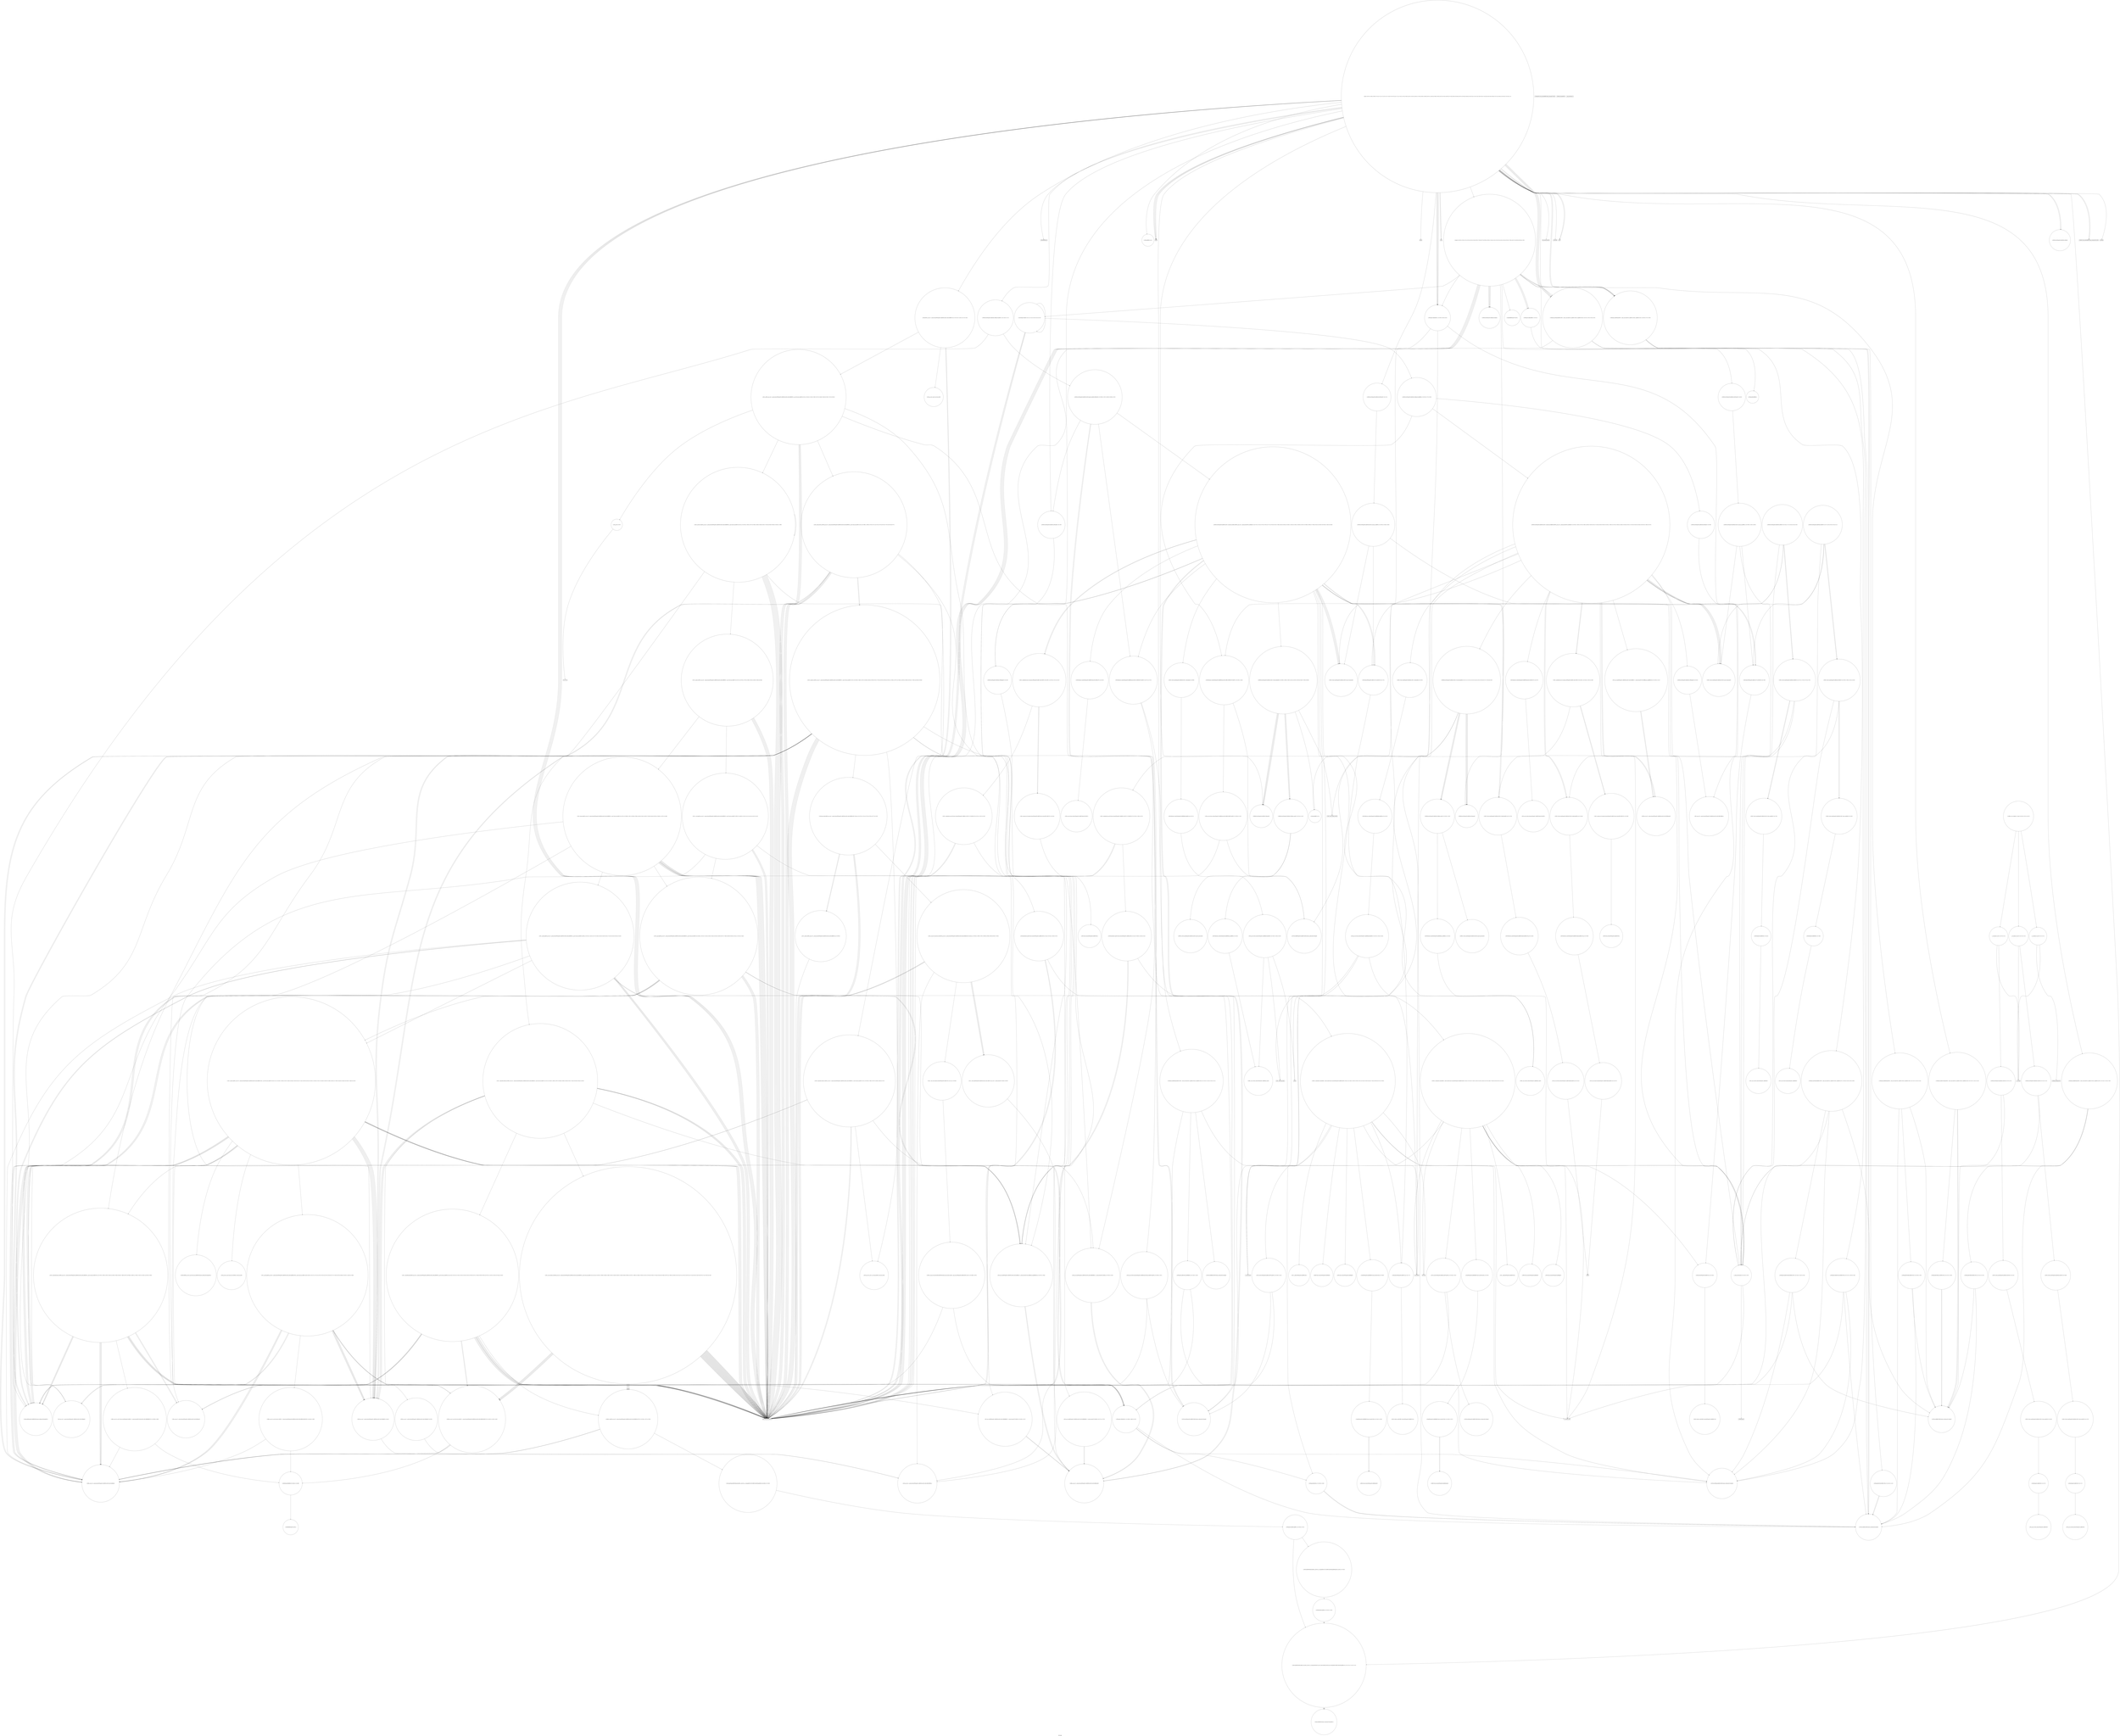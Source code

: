 digraph "Call Graph" {
	label="Call Graph";

	Node0x562acd19ee10 [shape=record,shape=circle,label="{__cxx_global_var_init|{<s0>1|<s1>2}}"];
	Node0x562acd19ee10:s0 -> Node0x562acd19ee90[color=black];
	Node0x562acd19ee10:s1 -> Node0x562acd7bbef0[color=black];
	Node0x562acd7c37b0 [shape=record,shape=circle,label="{_ZSt11__make_heapIN9__gnu_cxx17__normal_iteratorIPSt4pairIiS2_IiiEESt6vectorIS4_SaIS4_EEEENS0_5__ops15_Iter_less_iterEEvT_SC_RT0_|{<s0>415|<s1>416|<s2>417|<s3>418|<s4>419|<s5>420|<s6>421|<s7>422|<s8>423|<s9>424|<s10>425}}"];
	Node0x562acd7c37b0:s0 -> Node0x562acd7c2630[color=black];
	Node0x562acd7c37b0:s1 -> Node0x562acd7c2630[color=black];
	Node0x562acd7c37b0:s2 -> Node0x562acd7c3a30[color=black];
	Node0x562acd7c37b0:s3 -> Node0x562acd7c3ab0[color=black];
	Node0x562acd7c37b0:s4 -> Node0x562acd7c2330[color=black];
	Node0x562acd7c37b0:s5 -> Node0x562acd7bc2f0[color=black];
	Node0x562acd7c37b0:s6 -> Node0x562acd7bc2f0[color=black];
	Node0x562acd7c37b0:s7 -> Node0x562acd7c2330[color=black];
	Node0x562acd7c37b0:s8 -> Node0x562acd7bc2f0[color=black];
	Node0x562acd7c37b0:s9 -> Node0x562acd7bc2f0[color=black];
	Node0x562acd7c37b0:s10 -> Node0x562acd7c3b30[color=black];
	Node0x562acd7bd5f0 [shape=record,shape=circle,label="{_ZSt7forwardIRKSt4pairIS0_IiiEiEEOT_RNSt16remove_referenceIS5_E4typeE}"];
	Node0x562acd7bc470 [shape=record,shape=circle,label="{_ZNSt4pairIS_IiiEiEaSERKS1_|{<s0>51}}"];
	Node0x562acd7bc470:s0 -> Node0x562acd7c2030[color=black];
	Node0x562acd7bfe90 [shape=record,shape=circle,label="{_ZStltIiiEbRKSt4pairIT_T0_ES5_}"];
	Node0x562acd7bdcf0 [shape=record,shape=circle,label="{_ZNKSt12_Vector_baseISt4pairIS0_IiiEiESaIS2_EE19_M_get_Tp_allocatorEv}"];
	Node0x562acd7bcb70 [shape=record,shape=circle,label="{_ZNSt6vectorISt4pairIiS0_IiiEESaIS2_EE9push_backEOS2_|{<s0>116|<s1>117}}"];
	Node0x562acd7bcb70:s0 -> Node0x562acd7c2330[color=black];
	Node0x562acd7bcb70:s1 -> Node0x562acd7c22b0[color=black];
	Node0x562acd7c0590 [shape=record,shape=circle,label="{_ZSt13move_backwardIN9__gnu_cxx17__normal_iteratorIPSt4pairIiS2_IiiEESt6vectorIS4_SaIS4_EEEES9_ET0_T_SB_SA_|{<s0>573|<s1>574|<s2>575|<s3>576|<s4>577|<s5>578}}"];
	Node0x562acd7c0590:s0 -> Node0x562acd7bc2f0[color=black];
	Node0x562acd7c0590:s1 -> Node0x562acd7c0790[color=black];
	Node0x562acd7c0590:s2 -> Node0x562acd7bc2f0[color=black];
	Node0x562acd7c0590:s3 -> Node0x562acd7c0790[color=black];
	Node0x562acd7c0590:s4 -> Node0x562acd7bc2f0[color=black];
	Node0x562acd7c0590:s5 -> Node0x562acd7c0710[color=black];
	Node0x562acd7be3f0 [shape=record,shape=circle,label="{_ZNKSt13move_iteratorIPSt4pairIS0_IiiEiEEdeEv}"];
	Node0x562acd7bd270 [shape=record,shape=Mrecord,label="{_ZNSolsEPFRSoS_E}"];
	Node0x562acd7c2330 [shape=record,shape=circle,label="{_ZSt4moveIRSt4pairIiS0_IiiEEEONSt16remove_referenceIT_E4typeEOS5_}"];
	Node0x562acd7be990 [shape=record,shape=circle,label="{_ZNSt4pairIiiEC2IiRiLb1EEEOT_OT0_|{<s0>149|<s1>150}}"];
	Node0x562acd7be990:s0 -> Node0x562acd7be590[color=black];
	Node0x562acd7be990:s1 -> Node0x562acd7be710[color=black];
	Node0x562acd7c2a30 [shape=record,shape=circle,label="{_ZNK9__gnu_cxx13new_allocatorISt4pairIiS1_IiiEEE8max_sizeEv}"];
	Node0x562acd7bf090 [shape=record,shape=circle,label="{_ZNSt12_Destroy_auxILb1EE9__destroyIPSt4pairIS2_IiiEiEEEvT_S6_}"];
	Node0x562acd7c3130 [shape=record,shape=circle,label="{_ZNSt13move_iteratorIPSt4pairIiS0_IiiEEEC2ES3_}"];
	Node0x562acd7bf790 [shape=record,shape=circle,label="{_ZNSt12_Vector_baseISt4pairIiS0_IiiEESaIS2_EED2Ev|{<s0>173|<s1>174|<s2>175|<s3>176}}"];
	Node0x562acd7bf790:s0 -> Node0x562acd7bf910[color=black];
	Node0x562acd7bf790:s1 -> Node0x562acd7bf990[color=black];
	Node0x562acd7bf790:s2 -> Node0x562acd7bf990[color=black];
	Node0x562acd7bf790:s3 -> Node0x562acd7beb90[color=black];
	Node0x562acd19ee90 [shape=record,shape=Mrecord,label="{_ZNSt8ios_base4InitC1Ev}"];
	Node0x562acd7c3830 [shape=record,shape=circle,label="{_ZN9__gnu_cxxltIPSt4pairIiS1_IiiEESt6vectorIS3_SaIS3_EEEEbRKNS_17__normal_iteratorIT_T0_EESD_|{<s0>426|<s1>427}}"];
	Node0x562acd7c3830:s0 -> Node0x562acd7c27b0[color=black];
	Node0x562acd7c3830:s1 -> Node0x562acd7c27b0[color=black];
	Node0x562acd7bd670 [shape=record,shape=circle,label="{_ZNKSt6vectorISt4pairIS0_IiiEiESaIS2_EE12_M_check_lenEmPKc|{<s0>211|<s1>212|<s2>213|<s3>214|<s4>215|<s5>216|<s6>217|<s7>218|<s8>219}}"];
	Node0x562acd7bd670:s0 -> Node0x562acd7bdaf0[color=black];
	Node0x562acd7bd670:s1 -> Node0x562acd7bc770[color=black];
	Node0x562acd7bd670:s2 -> Node0x562acd7bdb70[color=black];
	Node0x562acd7bd670:s3 -> Node0x562acd7bc770[color=black];
	Node0x562acd7bd670:s4 -> Node0x562acd7bc770[color=black];
	Node0x562acd7bd670:s5 -> Node0x562acd7bdbf0[color=black];
	Node0x562acd7bd670:s6 -> Node0x562acd7bc770[color=black];
	Node0x562acd7bd670:s7 -> Node0x562acd7bdaf0[color=black];
	Node0x562acd7bd670:s8 -> Node0x562acd7bdaf0[color=black];
	Node0x562acd7bc4f0 [shape=record,shape=circle,label="{_ZSt9make_pairISt4pairIiiEiES0_INSt17__decay_and_stripIT_E6__typeENS2_IT0_E6__typeEEOS3_OS6_|{<s0>52|<s1>53|<s2>54|<s3>55}}"];
	Node0x562acd7bc4f0:s0 -> Node0x562acd7bd4f0[color=black];
	Node0x562acd7bc4f0:s1 -> Node0x562acd7be590[color=black];
	Node0x562acd7bc4f0:s2 -> Node0x562acd7be610[color=black];
	Node0x562acd7bc4f0:s3 -> Node0x562acd7bc2f0[color=black];
	Node0x562acd7bff10 [shape=record,shape=circle,label="{_ZN9__gnu_cxx17__normal_iteratorIPSt4pairIiS1_IiiEESt6vectorIS3_SaIS3_EEEmmEv}"];
	Node0x562acd7bdd70 [shape=record,shape=circle,label="{_ZNK9__gnu_cxx13new_allocatorISt4pairIS1_IiiEiEE8max_sizeEv}"];
	Node0x562acd7bcbf0 [shape=record,shape=circle,label="{_ZSt9make_pairIRKiSt4pairIiiEES2_INSt17__decay_and_stripIT_E6__typeENS4_IT0_E6__typeEEOS5_OS8_|{<s0>118|<s1>119|<s2>120|<s3>121}}"];
	Node0x562acd7bcbf0:s0 -> Node0x562acd7be810[color=black];
	Node0x562acd7bcbf0:s1 -> Node0x562acd7bd4f0[color=black];
	Node0x562acd7bcbf0:s2 -> Node0x562acd7be890[color=black];
	Node0x562acd7bcbf0:s3 -> Node0x562acd7bc2f0[color=black];
	Node0x562acd7c0610 [shape=record,shape=circle,label="{_ZSt25__unguarded_linear_insertIN9__gnu_cxx17__normal_iteratorIPSt4pairIiS2_IiiEESt6vectorIS4_SaIS4_EEEENS0_5__ops14_Val_less_iterEEvT_T0_|{<s0>579|<s1>580|<s2>581|<s3>582|<s4>583|<s5>584|<s6>585|<s7>586|<s8>587|<s9>588|<s10>589|<s11>590|<s12>591|<s13>592|<s14>593|<s15>594}}"];
	Node0x562acd7c0610:s0 -> Node0x562acd7c3ab0[color=black];
	Node0x562acd7c0610:s1 -> Node0x562acd7c2330[color=black];
	Node0x562acd7c0610:s2 -> Node0x562acd7bc2f0[color=black];
	Node0x562acd7c0610:s3 -> Node0x562acd7bc2f0[color=black];
	Node0x562acd7c0610:s4 -> Node0x562acd7bff10[color=black];
	Node0x562acd7c0610:s5 -> Node0x562acd7bc2f0[color=black];
	Node0x562acd7c0610:s6 -> Node0x562acd7c0990[color=black];
	Node0x562acd7c0610:s7 -> Node0x562acd7c3ab0[color=black];
	Node0x562acd7c0610:s8 -> Node0x562acd7c2330[color=black];
	Node0x562acd7c0610:s9 -> Node0x562acd7c3ab0[color=black];
	Node0x562acd7c0610:s10 -> Node0x562acd7c3bb0[color=black];
	Node0x562acd7c0610:s11 -> Node0x562acd7bc2f0[color=black];
	Node0x562acd7c0610:s12 -> Node0x562acd7bff10[color=black];
	Node0x562acd7c0610:s13 -> Node0x562acd7c2330[color=black];
	Node0x562acd7c0610:s14 -> Node0x562acd7c3ab0[color=black];
	Node0x562acd7c0610:s15 -> Node0x562acd7c3bb0[color=black];
	Node0x562acd7be470 [shape=record,shape=circle,label="{_ZNSt13move_iteratorIPSt4pairIS0_IiiEiEEppEv}"];
	Node0x562acd7bd2f0 [shape=record,shape=Mrecord,label="{_ZSt4endlIcSt11char_traitsIcEERSt13basic_ostreamIT_T0_ES6_}"];
	Node0x562acd7c23b0 [shape=record,shape=circle,label="{_ZNSt16allocator_traitsISaISt4pairIiS0_IiiEEEE9constructIS2_JS2_EEEvRS3_PT_DpOT0_|{<s0>271|<s1>272}}"];
	Node0x562acd7c23b0:s0 -> Node0x562acd7c2430[color=black];
	Node0x562acd7c23b0:s1 -> Node0x562acd7c2530[color=black];
	Node0x562acd7bea10 [shape=record,shape=circle,label="{_ZNSt4pairIiiEC2IRiiLb1EEEOT_OT0_|{<s0>151|<s1>152}}"];
	Node0x562acd7bea10:s0 -> Node0x562acd7be710[color=black];
	Node0x562acd7bea10:s1 -> Node0x562acd7be590[color=black];
	Node0x562acd7c2ab0 [shape=record,shape=circle,label="{_ZNSt16allocator_traitsISaISt4pairIiS0_IiiEEEE8allocateERS3_m|{<s0>317}}"];
	Node0x562acd7c2ab0:s0 -> Node0x562acd7c2b30[color=black];
	Node0x562acd7bf110 [shape=record,shape=circle,label="{_ZNSt12_Vector_baseISt4pairIS0_IiiEiESaIS2_EE13_M_deallocateEPS2_m|{<s0>164}}"];
	Node0x562acd7bf110:s0 -> Node0x562acd7bf210[color=black];
	Node0x562acd7c31b0 [shape=record,shape=circle,label="{_ZN9__gnu_cxx13new_allocatorISt4pairIiS1_IiiEEE7destroyIS3_EEvPT_}"];
	Node0x562acd7bf810 [shape=record,shape=circle,label="{_ZSt8_DestroyIPSt4pairIiS0_IiiEEEvT_S4_|{<s0>177}}"];
	Node0x562acd7bf810:s0 -> Node0x562acd7bf890[color=black];
	Node0x562acd7bbe70 [shape=record,shape=Mrecord,label="{_ZNSt8ios_base4InitD1Ev}"];
	Node0x562acd7c38b0 [shape=record,shape=circle,label="{_ZNK9__gnu_cxx5__ops15_Iter_less_iterclINS_17__normal_iteratorIPSt4pairIiS4_IiiEESt6vectorIS6_SaIS6_EEEESB_EEbT_T0_|{<s0>428|<s1>429|<s2>430}}"];
	Node0x562acd7c38b0:s0 -> Node0x562acd7c3ab0[color=black];
	Node0x562acd7c38b0:s1 -> Node0x562acd7c3ab0[color=black];
	Node0x562acd7c38b0:s2 -> Node0x562acd7bfe10[color=black];
	Node0x562acd7bd6f0 [shape=record,shape=circle,label="{_ZN9__gnu_cxxmiIPSt4pairIS1_IiiEiESt6vectorIS3_SaIS3_EEEENS_17__normal_iteratorIT_T0_E15difference_typeERKSB_SE_|{<s0>220|<s1>221}}"];
	Node0x562acd7bd6f0:s0 -> Node0x562acd7bd8f0[color=black];
	Node0x562acd7bd6f0:s1 -> Node0x562acd7bd8f0[color=black];
	Node0x562acd7bc570 [shape=record,shape=circle,label="{_ZSt9make_pairIiiESt4pairINSt17__decay_and_stripIT_E6__typeENS1_IT0_E6__typeEEOS2_OS5_|{<s0>56|<s1>57|<s2>58}}"];
	Node0x562acd7bc570:s0 -> Node0x562acd7be590[color=black];
	Node0x562acd7bc570:s1 -> Node0x562acd7be590[color=black];
	Node0x562acd7bc570:s2 -> Node0x562acd7be690[color=black];
	Node0x562acd7bff90 [shape=record,shape=circle,label="{_ZSt22__move_median_to_firstIN9__gnu_cxx17__normal_iteratorIPSt4pairIiS2_IiiEESt6vectorIS4_SaIS4_EEEENS0_5__ops15_Iter_less_iterEEvT_SC_SC_SC_T0_|{<s0>487|<s1>488|<s2>489|<s3>490|<s4>491|<s5>492|<s6>493|<s7>494|<s8>495|<s9>496|<s10>497|<s11>498|<s12>499|<s13>500|<s14>501|<s15>502|<s16>503|<s17>504|<s18>505|<s19>506|<s20>507|<s21>508|<s22>509|<s23>510|<s24>511|<s25>512|<s26>513|<s27>514|<s28>515|<s29>516|<s30>517|<s31>518|<s32>519}}"];
	Node0x562acd7bff90:s0 -> Node0x562acd7bc2f0[color=black];
	Node0x562acd7bff90:s1 -> Node0x562acd7bc2f0[color=black];
	Node0x562acd7bff90:s2 -> Node0x562acd7c38b0[color=black];
	Node0x562acd7bff90:s3 -> Node0x562acd7bc2f0[color=black];
	Node0x562acd7bff90:s4 -> Node0x562acd7bc2f0[color=black];
	Node0x562acd7bff90:s5 -> Node0x562acd7c38b0[color=black];
	Node0x562acd7bff90:s6 -> Node0x562acd7bc2f0[color=black];
	Node0x562acd7bff90:s7 -> Node0x562acd7bc2f0[color=black];
	Node0x562acd7bff90:s8 -> Node0x562acd7c0110[color=black];
	Node0x562acd7bff90:s9 -> Node0x562acd7bc2f0[color=black];
	Node0x562acd7bff90:s10 -> Node0x562acd7bc2f0[color=black];
	Node0x562acd7bff90:s11 -> Node0x562acd7c38b0[color=black];
	Node0x562acd7bff90:s12 -> Node0x562acd7bc2f0[color=black];
	Node0x562acd7bff90:s13 -> Node0x562acd7bc2f0[color=black];
	Node0x562acd7bff90:s14 -> Node0x562acd7c0110[color=black];
	Node0x562acd7bff90:s15 -> Node0x562acd7bc2f0[color=black];
	Node0x562acd7bff90:s16 -> Node0x562acd7bc2f0[color=black];
	Node0x562acd7bff90:s17 -> Node0x562acd7c0110[color=black];
	Node0x562acd7bff90:s18 -> Node0x562acd7bc2f0[color=black];
	Node0x562acd7bff90:s19 -> Node0x562acd7bc2f0[color=black];
	Node0x562acd7bff90:s20 -> Node0x562acd7c38b0[color=black];
	Node0x562acd7bff90:s21 -> Node0x562acd7bc2f0[color=black];
	Node0x562acd7bff90:s22 -> Node0x562acd7bc2f0[color=black];
	Node0x562acd7bff90:s23 -> Node0x562acd7c0110[color=black];
	Node0x562acd7bff90:s24 -> Node0x562acd7bc2f0[color=black];
	Node0x562acd7bff90:s25 -> Node0x562acd7bc2f0[color=black];
	Node0x562acd7bff90:s26 -> Node0x562acd7c38b0[color=black];
	Node0x562acd7bff90:s27 -> Node0x562acd7bc2f0[color=black];
	Node0x562acd7bff90:s28 -> Node0x562acd7bc2f0[color=black];
	Node0x562acd7bff90:s29 -> Node0x562acd7c0110[color=black];
	Node0x562acd7bff90:s30 -> Node0x562acd7bc2f0[color=black];
	Node0x562acd7bff90:s31 -> Node0x562acd7bc2f0[color=black];
	Node0x562acd7bff90:s32 -> Node0x562acd7c0110[color=black];
	Node0x562acd7bddf0 [shape=record,shape=circle,label="{_ZN9__gnu_cxx17__normal_iteratorIPSt4pairIS1_IiiEiESt6vectorIS3_SaIS3_EEEC2ERKS4_}"];
	Node0x562acd7bcc70 [shape=record,shape=circle,label="{_ZSt3minIiERKT_S2_S2_}"];
	Node0x562acd7c0690 [shape=record,shape=circle,label="{_ZN9__gnu_cxx5__ops15__val_comp_iterENS0_15_Iter_less_iterE}"];
	Node0x562acd7be4f0 [shape=record,shape=Mrecord,label="{llvm.trap}"];
	Node0x562acd7bd370 [shape=record,shape=Mrecord,label="{printf}"];
	Node0x562acd7c2430 [shape=record,shape=circle,label="{_ZSt7forwardISt4pairIiS0_IiiEEEOT_RNSt16remove_referenceIS3_E4typeE}"];
	Node0x562acd7bea90 [shape=record,shape=circle,label="{_ZNSt12_Vector_baseISt4pairIS0_IiiEiESaIS2_EEC2Ev|{<s0>153}}"];
	Node0x562acd7bea90:s0 -> Node0x562acd7bed10[color=black];
	Node0x562acd7c2b30 [shape=record,shape=circle,label="{_ZN9__gnu_cxx13new_allocatorISt4pairIiS1_IiiEEE8allocateEmPKv|{<s0>318|<s1>319|<s2>320}}"];
	Node0x562acd7c2b30:s0 -> Node0x562acd7c2a30[color=black];
	Node0x562acd7c2b30:s1 -> Node0x562acd7bdf70[color=black];
	Node0x562acd7c2b30:s2 -> Node0x562acd7bdff0[color=black];
	Node0x562acd7bf190 [shape=record,shape=circle,label="{_ZNSt12_Vector_baseISt4pairIS0_IiiEiESaIS2_EE12_Vector_implD2Ev|{<s0>165}}"];
	Node0x562acd7bf190:s0 -> Node0x562acd7bf390[color=black];
	Node0x562acd7c3230 [shape=record,shape=circle,label="{_ZN9__gnu_cxx17__normal_iteratorIPSt4pairIiS1_IiiEESt6vectorIS3_SaIS3_EEEC2ERKS4_}"];
	Node0x562acd7bf890 [shape=record,shape=circle,label="{_ZNSt12_Destroy_auxILb1EE9__destroyIPSt4pairIiS2_IiiEEEEvT_S6_}"];
	Node0x562acd7bbef0 [shape=record,shape=Mrecord,label="{__cxa_atexit}"];
	Node0x562acd7c3930 [shape=record,shape=circle,label="{_ZSt10__pop_heapIN9__gnu_cxx17__normal_iteratorIPSt4pairIiS2_IiiEESt6vectorIS4_SaIS4_EEEENS0_5__ops15_Iter_less_iterEEvT_SC_SC_RT0_|{<s0>431|<s1>432|<s2>433|<s3>434|<s4>435|<s5>436|<s6>437|<s7>438|<s8>439|<s9>440|<s10>441|<s11>442|<s12>443}}"];
	Node0x562acd7c3930:s0 -> Node0x562acd7c3ab0[color=black];
	Node0x562acd7c3930:s1 -> Node0x562acd7c2330[color=black];
	Node0x562acd7c3930:s2 -> Node0x562acd7bc2f0[color=black];
	Node0x562acd7c3930:s3 -> Node0x562acd7c3ab0[color=black];
	Node0x562acd7c3930:s4 -> Node0x562acd7c2330[color=black];
	Node0x562acd7c3930:s5 -> Node0x562acd7c3ab0[color=black];
	Node0x562acd7c3930:s6 -> Node0x562acd7c3bb0[color=black];
	Node0x562acd7c3930:s7 -> Node0x562acd7bc2f0[color=black];
	Node0x562acd7c3930:s8 -> Node0x562acd7c2630[color=black];
	Node0x562acd7c3930:s9 -> Node0x562acd7c2330[color=black];
	Node0x562acd7c3930:s10 -> Node0x562acd7bc2f0[color=black];
	Node0x562acd7c3930:s11 -> Node0x562acd7bc2f0[color=black];
	Node0x562acd7c3930:s12 -> Node0x562acd7c3b30[color=black];
	Node0x562acd7bd770 [shape=record,shape=circle,label="{_ZNSt6vectorISt4pairIS0_IiiEiESaIS2_EE5beginEv|{<s0>222}}"];
	Node0x562acd7bd770:s0 -> Node0x562acd7bddf0[color=black];
	Node0x562acd7bc5f0 [shape=record,shape=circle,label="{_ZNSt4pairIS_IiiEiEaSEOS1_|{<s0>59|<s1>60|<s2>61}}"];
	Node0x562acd7bc5f0:s0 -> Node0x562acd7bd4f0[color=black];
	Node0x562acd7bc5f0:s1 -> Node0x562acd7c20b0[color=black];
	Node0x562acd7bc5f0:s2 -> Node0x562acd7be590[color=black];
	Node0x562acd7c0010 [shape=record,shape=circle,label="{_ZNK9__gnu_cxx17__normal_iteratorIPSt4pairIiS1_IiiEESt6vectorIS3_SaIS3_EEEmiEl|{<s0>520}}"];
	Node0x562acd7c0010:s0 -> Node0x562acd7c3230[color=black];
	Node0x562acd7bde70 [shape=record,shape=circle,label="{_ZNSt16allocator_traitsISaISt4pairIS0_IiiEiEEE8allocateERS3_m|{<s0>231}}"];
	Node0x562acd7bde70:s0 -> Node0x562acd7bdef0[color=black];
	Node0x562acd7bccf0 [shape=record,shape=circle,label="{_ZSt9make_pairIRiS0_ESt4pairINSt17__decay_and_stripIT_E6__typeENS2_IT0_E6__typeEEOS3_OS6_|{<s0>122|<s1>123|<s2>124}}"];
	Node0x562acd7bccf0:s0 -> Node0x562acd7be710[color=black];
	Node0x562acd7bccf0:s1 -> Node0x562acd7be710[color=black];
	Node0x562acd7bccf0:s2 -> Node0x562acd7be910[color=black];
	Node0x562acd7c0710 [shape=record,shape=circle,label="{_ZSt23__copy_move_backward_a2ILb1EN9__gnu_cxx17__normal_iteratorIPSt4pairIiS2_IiiEESt6vectorIS4_SaIS4_EEEES9_ET1_T0_SB_SA_|{<s0>595|<s1>596|<s2>597|<s3>598|<s4>599|<s5>600|<s6>601|<s7>602}}"];
	Node0x562acd7c0710:s0 -> Node0x562acd7bc2f0[color=black];
	Node0x562acd7c0710:s1 -> Node0x562acd7c0890[color=black];
	Node0x562acd7c0710:s2 -> Node0x562acd7bc2f0[color=black];
	Node0x562acd7c0710:s3 -> Node0x562acd7c0890[color=black];
	Node0x562acd7c0710:s4 -> Node0x562acd7bc2f0[color=black];
	Node0x562acd7c0710:s5 -> Node0x562acd7c0890[color=black];
	Node0x562acd7c0710:s6 -> Node0x562acd7c0810[color=black];
	Node0x562acd7c0710:s7 -> Node0x562acd7c3230[color=black];
	Node0x562acd7c1db0 [shape=record,shape=circle,label="{_ZSteqIPSt4pairIS0_IiiEiEEbRKSt13move_iteratorIT_ES8_|{<s0>256|<s1>257}}"];
	Node0x562acd7c1db0:s0 -> Node0x562acd7c1e30[color=black];
	Node0x562acd7c1db0:s1 -> Node0x562acd7c1e30[color=black];
	Node0x562acd7bd3f0 [shape=record,shape=Mrecord,label="{fprintf}"];
	Node0x562acd7c24b0 [shape=record,shape=circle,label="{_ZNSt6vectorISt4pairIiS0_IiiEESaIS2_EE17_M_realloc_insertIJS2_EEEvN9__gnu_cxx17__normal_iteratorIPS2_S4_EEDpOT_|{<s0>273|<s1>274|<s2>275|<s3>276|<s4>277|<s5>278|<s6>279|<s7>280|<s8>281|<s9>282|<s10>283|<s11>284|<s12>285|<s13>286|<s14>287|<s15>288|<s16>289|<s17>290|<s18>291|<s19>292|<s20>293|<s21>294|<s22>295}}"];
	Node0x562acd7c24b0:s0 -> Node0x562acd7c25b0[color=black];
	Node0x562acd7c24b0:s1 -> Node0x562acd7bcdf0[color=black];
	Node0x562acd7c24b0:s2 -> Node0x562acd7c2630[color=black];
	Node0x562acd7c24b0:s3 -> Node0x562acd7c26b0[color=black];
	Node0x562acd7c24b0:s4 -> Node0x562acd7c2430[color=black];
	Node0x562acd7c24b0:s5 -> Node0x562acd7c23b0[color=black];
	Node0x562acd7c24b0:s6 -> Node0x562acd7c27b0[color=black];
	Node0x562acd7c24b0:s7 -> Node0x562acd7bf710[color=black];
	Node0x562acd7c24b0:s8 -> Node0x562acd7c2730[color=black];
	Node0x562acd7c24b0:s9 -> Node0x562acd7c27b0[color=black];
	Node0x562acd7c24b0:s10 -> Node0x562acd7bf710[color=black];
	Node0x562acd7c24b0:s11 -> Node0x562acd7c2730[color=black];
	Node0x562acd7c24b0:s12 -> Node0x562acd7bec10[color=black];
	Node0x562acd7c24b0:s13 -> Node0x562acd7c2830[color=black];
	Node0x562acd7c24b0:s14 -> Node0x562acd7bda70[color=black];
	Node0x562acd7c24b0:s15 -> Node0x562acd7bf710[color=black];
	Node0x562acd7c24b0:s16 -> Node0x562acd7bf690[color=black];
	Node0x562acd7c24b0:s17 -> Node0x562acd7bf910[color=black];
	Node0x562acd7c24b0:s18 -> Node0x562acd7bd9f0[color=black];
	Node0x562acd7c24b0:s19 -> Node0x562acd7bf710[color=black];
	Node0x562acd7c24b0:s20 -> Node0x562acd7bf690[color=black];
	Node0x562acd7c24b0:s21 -> Node0x562acd7bf910[color=black];
	Node0x562acd7c24b0:s22 -> Node0x562acd7beb90[color=black];
	Node0x562acd7beb10 [shape=record,shape=Mrecord,label="{__gxx_personality_v0}"];
	Node0x562acd7c2bb0 [shape=record,shape=circle,label="{_ZSt22__uninitialized_copy_aISt13move_iteratorIPSt4pairIiS1_IiiEEES4_S3_ET0_T_S7_S6_RSaIT1_E|{<s0>321|<s1>322|<s2>323}}"];
	Node0x562acd7c2bb0:s0 -> Node0x562acd7bc2f0[color=black];
	Node0x562acd7c2bb0:s1 -> Node0x562acd7bc2f0[color=black];
	Node0x562acd7c2bb0:s2 -> Node0x562acd7c2cb0[color=black];
	Node0x562acd7bf210 [shape=record,shape=circle,label="{_ZNSt16allocator_traitsISaISt4pairIS0_IiiEiEEE10deallocateERS3_PS2_m|{<s0>166}}"];
	Node0x562acd7bf210:s0 -> Node0x562acd7bf290[color=black];
	Node0x562acd7c32b0 [shape=record,shape=circle,label="{_ZSt6__sortIN9__gnu_cxx17__normal_iteratorIPSt4pairIiS2_IiiEESt6vectorIS4_SaIS4_EEEENS0_5__ops15_Iter_less_iterEEvT_SC_T0_|{<s0>344|<s1>345|<s2>346|<s3>347|<s4>348|<s5>349|<s6>350|<s7>351|<s8>352}}"];
	Node0x562acd7c32b0:s0 -> Node0x562acd7c33b0[color=black];
	Node0x562acd7c32b0:s1 -> Node0x562acd7bc2f0[color=black];
	Node0x562acd7c32b0:s2 -> Node0x562acd7bc2f0[color=black];
	Node0x562acd7c32b0:s3 -> Node0x562acd7c2630[color=black];
	Node0x562acd7c32b0:s4 -> Node0x562acd7c34b0[color=black];
	Node0x562acd7c32b0:s5 -> Node0x562acd7c3430[color=black];
	Node0x562acd7c32b0:s6 -> Node0x562acd7bc2f0[color=black];
	Node0x562acd7c32b0:s7 -> Node0x562acd7bc2f0[color=black];
	Node0x562acd7c32b0:s8 -> Node0x562acd7c3530[color=black];
	Node0x562acd7bf910 [shape=record,shape=circle,label="{_ZNSt12_Vector_baseISt4pairIiS0_IiiEESaIS2_EE13_M_deallocateEPS2_m|{<s0>178}}"];
	Node0x562acd7bf910:s0 -> Node0x562acd7bfa10[color=black];
	Node0x562acd7bbf70 [shape=record,shape=circle,label="{__cxx_global_var_init.1|{<s0>3|<s1>4}}"];
	Node0x562acd7bbf70:s0 -> Node0x562acd7bbff0[color=black];
	Node0x562acd7bbf70:s1 -> Node0x562acd7bbef0[color=black];
	Node0x562acd7c39b0 [shape=record,shape=circle,label="{_ZN9__gnu_cxx17__normal_iteratorIPSt4pairIiS1_IiiEESt6vectorIS3_SaIS3_EEEppEv}"];
	Node0x562acd7bd7f0 [shape=record,shape=circle,label="{_ZNSt12_Vector_baseISt4pairIS0_IiiEiESaIS2_EE11_M_allocateEm|{<s0>223}}"];
	Node0x562acd7bd7f0:s0 -> Node0x562acd7bde70[color=black];
	Node0x562acd7bc670 [shape=record,shape=circle,label="{_ZSteqIiiEbRKSt4pairIT_T0_ES5_}"];
	Node0x562acd7c0090 [shape=record,shape=circle,label="{_ZSt21__unguarded_partitionIN9__gnu_cxx17__normal_iteratorIPSt4pairIiS2_IiiEESt6vectorIS4_SaIS4_EEEENS0_5__ops15_Iter_less_iterEET_SC_SC_SC_T0_|{<s0>521|<s1>522|<s2>523|<s3>524|<s4>525|<s5>526|<s6>527|<s7>528|<s8>529|<s9>530|<s10>531|<s11>532|<s12>533|<s13>534|<s14>535}}"];
	Node0x562acd7c0090:s0 -> Node0x562acd7bc2f0[color=black];
	Node0x562acd7c0090:s1 -> Node0x562acd7bc2f0[color=black];
	Node0x562acd7c0090:s2 -> Node0x562acd7c38b0[color=black];
	Node0x562acd7c0090:s3 -> Node0x562acd7c39b0[color=black];
	Node0x562acd7c0090:s4 -> Node0x562acd7bff10[color=black];
	Node0x562acd7c0090:s5 -> Node0x562acd7bc2f0[color=black];
	Node0x562acd7c0090:s6 -> Node0x562acd7bc2f0[color=black];
	Node0x562acd7c0090:s7 -> Node0x562acd7c38b0[color=black];
	Node0x562acd7c0090:s8 -> Node0x562acd7bff10[color=black];
	Node0x562acd7c0090:s9 -> Node0x562acd7c3830[color=black];
	Node0x562acd7c0090:s10 -> Node0x562acd7bc2f0[color=black];
	Node0x562acd7c0090:s11 -> Node0x562acd7bc2f0[color=black];
	Node0x562acd7c0090:s12 -> Node0x562acd7bc2f0[color=black];
	Node0x562acd7c0090:s13 -> Node0x562acd7c0110[color=black];
	Node0x562acd7c0090:s14 -> Node0x562acd7c39b0[color=black];
	Node0x562acd7bdef0 [shape=record,shape=circle,label="{_ZN9__gnu_cxx13new_allocatorISt4pairIS1_IiiEiEE8allocateEmPKv|{<s0>232|<s1>233|<s2>234}}"];
	Node0x562acd7bdef0:s0 -> Node0x562acd7bdd70[color=black];
	Node0x562acd7bdef0:s1 -> Node0x562acd7bdf70[color=black];
	Node0x562acd7bdef0:s2 -> Node0x562acd7bdff0[color=black];
	Node0x562acd7bcd70 [shape=record,shape=circle,label="{_ZSt4sortIN9__gnu_cxx17__normal_iteratorIPSt4pairIiS2_IiiEESt6vectorIS4_SaIS4_EEEEEvT_SA_|{<s0>125|<s1>126|<s2>127|<s3>128}}"];
	Node0x562acd7bcd70:s0 -> Node0x562acd7bc2f0[color=black];
	Node0x562acd7bcd70:s1 -> Node0x562acd7bc2f0[color=black];
	Node0x562acd7bcd70:s2 -> Node0x562acd7c3330[color=black];
	Node0x562acd7bcd70:s3 -> Node0x562acd7c32b0[color=black];
	Node0x562acd7c0790 [shape=record,shape=circle,label="{_ZSt12__miter_baseIN9__gnu_cxx17__normal_iteratorIPSt4pairIiS2_IiiEESt6vectorIS4_SaIS4_EEEEET_SA_|{<s0>603}}"];
	Node0x562acd7c0790:s0 -> Node0x562acd7bc2f0[color=black];
	Node0x562acd7c1e30 [shape=record,shape=circle,label="{_ZNKSt13move_iteratorIPSt4pairIS0_IiiEiEE4baseEv}"];
	Node0x562acd7bd470 [shape=record,shape=Mrecord,label="{clock}"];
	Node0x562acd7c2530 [shape=record,shape=circle,label="{_ZN9__gnu_cxx13new_allocatorISt4pairIiS1_IiiEEE9constructIS3_JS3_EEEvPT_DpOT0_|{<s0>296|<s1>297}}"];
	Node0x562acd7c2530:s0 -> Node0x562acd7c2430[color=black];
	Node0x562acd7c2530:s1 -> Node0x562acd7bc2f0[color=black];
	Node0x562acd7beb90 [shape=record,shape=circle,label="{__clang_call_terminate|{<s0>154|<s1>155}}"];
	Node0x562acd7beb90:s0 -> Node0x562acd7bec10[color=black];
	Node0x562acd7beb90:s1 -> Node0x562acd7bec90[color=black];
	Node0x562acd7c2c30 [shape=record,shape=circle,label="{_ZSt32__make_move_if_noexcept_iteratorISt4pairIiS0_IiiEESt13move_iteratorIPS2_EET0_PT_|{<s0>324}}"];
	Node0x562acd7c2c30:s0 -> Node0x562acd7c3130[color=black];
	Node0x562acd7bf290 [shape=record,shape=circle,label="{_ZN9__gnu_cxx13new_allocatorISt4pairIS1_IiiEiEE10deallocateEPS3_m|{<s0>167}}"];
	Node0x562acd7bf290:s0 -> Node0x562acd7bf310[color=black];
	Node0x562acd7c3330 [shape=record,shape=circle,label="{_ZN9__gnu_cxx5__ops16__iter_less_iterEv}"];
	Node0x562acd7bf990 [shape=record,shape=circle,label="{_ZNSt12_Vector_baseISt4pairIiS0_IiiEESaIS2_EE12_Vector_implD2Ev|{<s0>179}}"];
	Node0x562acd7bf990:s0 -> Node0x562acd7bfb10[color=black];
	Node0x562acd7bbff0 [shape=record,shape=circle,label="{_ZNSt6vectorISt4pairIS0_IiiEiESaIS2_EEC2Ev|{<s0>5|<s1>6}}"];
	Node0x562acd7bbff0:s0 -> Node0x562acd7bea90[color=black];
	Node0x562acd7bbff0:s1 -> Node0x562acd7beb90[color=black];
	Node0x562acd7c3a30 [shape=record,shape=circle,label="{_ZNK9__gnu_cxx17__normal_iteratorIPSt4pairIiS1_IiiEESt6vectorIS3_SaIS3_EEEplEl|{<s0>444}}"];
	Node0x562acd7c3a30:s0 -> Node0x562acd7c3230[color=black];
	Node0x562acd7bd870 [shape=record,shape=circle,label="{_ZSt34__uninitialized_move_if_noexcept_aIPSt4pairIS0_IiiEiES3_SaIS2_EET0_T_S6_S5_RT1_|{<s0>224|<s1>225|<s2>226}}"];
	Node0x562acd7bd870:s0 -> Node0x562acd7be0f0[color=black];
	Node0x562acd7bd870:s1 -> Node0x562acd7be0f0[color=black];
	Node0x562acd7bd870:s2 -> Node0x562acd7be070[color=black];
	Node0x562acd7bc6f0 [shape=record,shape=circle,label="{_ZNSt6vectorISt4pairIS0_IiiEiESaIS2_EE5clearEv|{<s0>62}}"];
	Node0x562acd7bc6f0:s0 -> Node0x562acd7c2130[color=black];
	Node0x562acd7c0110 [shape=record,shape=circle,label="{_ZSt9iter_swapIN9__gnu_cxx17__normal_iteratorIPSt4pairIiS2_IiiEESt6vectorIS4_SaIS4_EEEES9_EvT_T0_|{<s0>536|<s1>537|<s2>538}}"];
	Node0x562acd7c0110:s0 -> Node0x562acd7c3ab0[color=black];
	Node0x562acd7c0110:s1 -> Node0x562acd7c3ab0[color=black];
	Node0x562acd7c0110:s2 -> Node0x562acd7c0190[color=black];
	Node0x562acd7bdf70 [shape=record,shape=Mrecord,label="{_ZSt17__throw_bad_allocv}"];
	Node0x562acd7bcdf0 [shape=record,shape=circle,label="{_ZNSt6vectorISt4pairIiS0_IiiEESaIS2_EE5beginEv|{<s0>129}}"];
	Node0x562acd7bcdf0:s0 -> Node0x562acd7c3230[color=black];
	Node0x562acd7c0810 [shape=record,shape=circle,label="{_ZSt22__copy_move_backward_aILb1EPSt4pairIiS0_IiiEES3_ET1_T0_S5_S4_|{<s0>604}}"];
	Node0x562acd7c0810:s0 -> Node0x562acd7c0910[color=black];
	Node0x562acd7c1eb0 [shape=record,shape=circle,label="{_ZSt7forwardISt4pairIS0_IiiEiEEOT_RNSt16remove_referenceIS3_E4typeE}"];
	Node0x562acd7bd4f0 [shape=record,shape=circle,label="{_ZSt7forwardISt4pairIiiEEOT_RNSt16remove_referenceIS2_E4typeE}"];
	Node0x562acd7c25b0 [shape=record,shape=circle,label="{_ZNKSt6vectorISt4pairIiS0_IiiEESaIS2_EE12_M_check_lenEmPKc|{<s0>298|<s1>299|<s2>300|<s3>301|<s4>302|<s5>303|<s6>304|<s7>305|<s8>306}}"];
	Node0x562acd7c25b0:s0 -> Node0x562acd7c28b0[color=black];
	Node0x562acd7c25b0:s1 -> Node0x562acd7bd070[color=black];
	Node0x562acd7c25b0:s2 -> Node0x562acd7bdb70[color=black];
	Node0x562acd7c25b0:s3 -> Node0x562acd7bd070[color=black];
	Node0x562acd7c25b0:s4 -> Node0x562acd7bd070[color=black];
	Node0x562acd7c25b0:s5 -> Node0x562acd7bdbf0[color=black];
	Node0x562acd7c25b0:s6 -> Node0x562acd7bd070[color=black];
	Node0x562acd7c25b0:s7 -> Node0x562acd7c28b0[color=black];
	Node0x562acd7c25b0:s8 -> Node0x562acd7c28b0[color=black];
	Node0x562acd7bec10 [shape=record,shape=Mrecord,label="{__cxa_begin_catch}"];
	Node0x562acd7c2cb0 [shape=record,shape=circle,label="{_ZSt18uninitialized_copyISt13move_iteratorIPSt4pairIiS1_IiiEEES4_ET0_T_S7_S6_|{<s0>325|<s1>326|<s2>327}}"];
	Node0x562acd7c2cb0:s0 -> Node0x562acd7bc2f0[color=black];
	Node0x562acd7c2cb0:s1 -> Node0x562acd7bc2f0[color=black];
	Node0x562acd7c2cb0:s2 -> Node0x562acd7c2d30[color=black];
	Node0x562acd7bf310 [shape=record,shape=Mrecord,label="{_ZdlPv}"];
	Node0x562acd7c33b0 [shape=record,shape=circle,label="{_ZN9__gnu_cxxneIPSt4pairIiS1_IiiEESt6vectorIS3_SaIS3_EEEEbRKNS_17__normal_iteratorIT_T0_EESD_|{<s0>353|<s1>354}}"];
	Node0x562acd7c33b0:s0 -> Node0x562acd7c27b0[color=black];
	Node0x562acd7c33b0:s1 -> Node0x562acd7c27b0[color=black];
	Node0x562acd7bfa10 [shape=record,shape=circle,label="{_ZNSt16allocator_traitsISaISt4pairIiS0_IiiEEEE10deallocateERS3_PS2_m|{<s0>180}}"];
	Node0x562acd7bfa10:s0 -> Node0x562acd7bfa90[color=black];
	Node0x562acd7bc070 [shape=record,shape=circle,label="{_ZNSt6vectorISt4pairIS0_IiiEiESaIS2_EED2Ev|{<s0>7|<s1>8|<s2>9|<s3>10|<s4>11}}"];
	Node0x562acd7bc070:s0 -> Node0x562acd7bef10[color=black];
	Node0x562acd7bc070:s1 -> Node0x562acd7bee90[color=black];
	Node0x562acd7bc070:s2 -> Node0x562acd7bef90[color=black];
	Node0x562acd7bc070:s3 -> Node0x562acd7bef90[color=black];
	Node0x562acd7bc070:s4 -> Node0x562acd7beb90[color=black];
	Node0x562acd7c3ab0 [shape=record,shape=circle,label="{_ZNK9__gnu_cxx17__normal_iteratorIPSt4pairIiS1_IiiEESt6vectorIS3_SaIS3_EEEdeEv}"];
	Node0x562acd7bd8f0 [shape=record,shape=circle,label="{_ZNK9__gnu_cxx17__normal_iteratorIPSt4pairIS1_IiiEiESt6vectorIS3_SaIS3_EEE4baseEv}"];
	Node0x562acd7bc770 [shape=record,shape=circle,label="{_ZNKSt6vectorISt4pairIS0_IiiEiESaIS2_EE4sizeEv}"];
	Node0x562acd7c0190 [shape=record,shape=circle,label="{_ZSt4swapIiSt4pairIiiEENSt9enable_ifIXsr6__and_ISt14__is_swappableIT_ES3_IT0_EEE5valueEvE4typeERS0_IS4_S6_ESB_|{<s0>539}}"];
	Node0x562acd7c0190:s0 -> Node0x562acd7c0210[color=black];
	Node0x562acd7bdff0 [shape=record,shape=Mrecord,label="{_Znwm}"];
	Node0x562acd7bce70 [shape=record,shape=circle,label="{_ZNSt6vectorISt4pairIiS0_IiiEESaIS2_EE3endEv|{<s0>130}}"];
	Node0x562acd7bce70:s0 -> Node0x562acd7c3230[color=black];
	Node0x562acd7c0890 [shape=record,shape=circle,label="{_ZSt12__niter_baseIPSt4pairIiS0_IiiEESt6vectorIS2_SaIS2_EEET_N9__gnu_cxx17__normal_iteratorIS7_T0_EE|{<s0>605}}"];
	Node0x562acd7c0890:s0 -> Node0x562acd7c27b0[color=black];
	Node0x562acd7c1f30 [shape=record,shape=circle,label="{_ZNSt13move_iteratorIPSt4pairIS0_IiiEiEEC2ES3_}"];
	Node0x562acd7be590 [shape=record,shape=circle,label="{_ZSt7forwardIiEOT_RNSt16remove_referenceIS0_E4typeE}"];
	Node0x562acd7c2630 [shape=record,shape=circle,label="{_ZN9__gnu_cxxmiIPSt4pairIiS1_IiiEESt6vectorIS3_SaIS3_EEEENS_17__normal_iteratorIT_T0_E15difference_typeERKSB_SE_|{<s0>307|<s1>308}}"];
	Node0x562acd7c2630:s0 -> Node0x562acd7c27b0[color=black];
	Node0x562acd7c2630:s1 -> Node0x562acd7c27b0[color=black];
	Node0x562acd7bec90 [shape=record,shape=Mrecord,label="{_ZSt9terminatev}"];
	Node0x562acd7c2d30 [shape=record,shape=circle,label="{_ZNSt20__uninitialized_copyILb0EE13__uninit_copyISt13move_iteratorIPSt4pairIiS3_IiiEEES6_EET0_T_S9_S8_|{<s0>328|<s1>329|<s2>330|<s3>331|<s4>332|<s5>333|<s6>334|<s7>335|<s8>336|<s9>337|<s10>338}}"];
	Node0x562acd7c2d30:s0 -> Node0x562acd7c2db0[color=black];
	Node0x562acd7c2d30:s1 -> Node0x562acd7c2eb0[color=black];
	Node0x562acd7c2d30:s2 -> Node0x562acd7c2f30[color=black];
	Node0x562acd7c2d30:s3 -> Node0x562acd7c2e30[color=black];
	Node0x562acd7c2d30:s4 -> Node0x562acd7c2fb0[color=black];
	Node0x562acd7c2d30:s5 -> Node0x562acd7bec10[color=black];
	Node0x562acd7c2d30:s6 -> Node0x562acd7bf810[color=black];
	Node0x562acd7c2d30:s7 -> Node0x562acd7bd9f0[color=black];
	Node0x562acd7c2d30:s8 -> Node0x562acd7bda70[color=black];
	Node0x562acd7c2d30:s9 -> Node0x562acd7be4f0[color=black];
	Node0x562acd7c2d30:s10 -> Node0x562acd7beb90[color=black];
	Node0x562acd7bf390 [shape=record,shape=circle,label="{_ZNSaISt4pairIS_IiiEiEED2Ev|{<s0>168}}"];
	Node0x562acd7bf390:s0 -> Node0x562acd7bf410[color=black];
	Node0x562acd7c3430 [shape=record,shape=circle,label="{_ZSt16__introsort_loopIN9__gnu_cxx17__normal_iteratorIPSt4pairIiS2_IiiEESt6vectorIS4_SaIS4_EEEElNS0_5__ops15_Iter_less_iterEEvT_SC_T0_T1_|{<s0>355|<s1>356|<s2>357|<s3>358|<s4>359|<s5>360|<s6>361|<s7>362|<s8>363|<s9>364|<s10>365|<s11>366}}"];
	Node0x562acd7c3430:s0 -> Node0x562acd7c2630[color=black];
	Node0x562acd7c3430:s1 -> Node0x562acd7bc2f0[color=black];
	Node0x562acd7c3430:s2 -> Node0x562acd7bc2f0[color=black];
	Node0x562acd7c3430:s3 -> Node0x562acd7bc2f0[color=black];
	Node0x562acd7c3430:s4 -> Node0x562acd7c35b0[color=black];
	Node0x562acd7c3430:s5 -> Node0x562acd7bc2f0[color=black];
	Node0x562acd7c3430:s6 -> Node0x562acd7bc2f0[color=black];
	Node0x562acd7c3430:s7 -> Node0x562acd7c3630[color=black];
	Node0x562acd7c3430:s8 -> Node0x562acd7bc2f0[color=black];
	Node0x562acd7c3430:s9 -> Node0x562acd7bc2f0[color=black];
	Node0x562acd7c3430:s10 -> Node0x562acd7c3430[color=black];
	Node0x562acd7c3430:s11 -> Node0x562acd7bc2f0[color=black];
	Node0x562acd7bfa90 [shape=record,shape=circle,label="{_ZN9__gnu_cxx13new_allocatorISt4pairIiS1_IiiEEE10deallocateEPS3_m|{<s0>181}}"];
	Node0x562acd7bfa90:s0 -> Node0x562acd7bf310[color=black];
	Node0x562acd7bc0f0 [shape=record,shape=circle,label="{__cxx_global_var_init.2|{<s0>12|<s1>13}}"];
	Node0x562acd7bc0f0:s0 -> Node0x562acd7bc170[color=black];
	Node0x562acd7bc0f0:s1 -> Node0x562acd7bbef0[color=black];
	Node0x562acd7c3b30 [shape=record,shape=circle,label="{_ZSt13__adjust_heapIN9__gnu_cxx17__normal_iteratorIPSt4pairIiS2_IiiEESt6vectorIS4_SaIS4_EEEElS4_NS0_5__ops15_Iter_less_iterEEvT_T0_SD_T1_T2_|{<s0>445|<s1>446|<s2>447|<s3>448|<s4>449|<s5>450|<s6>451|<s7>452|<s8>453|<s9>454|<s10>455|<s11>456|<s12>457|<s13>458|<s14>459|<s15>460|<s16>461|<s17>462|<s18>463|<s19>464|<s20>465|<s21>466|<s22>467}}"];
	Node0x562acd7c3b30:s0 -> Node0x562acd7bc2f0[color=black];
	Node0x562acd7c3b30:s1 -> Node0x562acd7c3a30[color=black];
	Node0x562acd7c3b30:s2 -> Node0x562acd7c3a30[color=black];
	Node0x562acd7c3b30:s3 -> Node0x562acd7c38b0[color=black];
	Node0x562acd7c3b30:s4 -> Node0x562acd7c3a30[color=black];
	Node0x562acd7c3b30:s5 -> Node0x562acd7c3ab0[color=black];
	Node0x562acd7c3b30:s6 -> Node0x562acd7c2330[color=black];
	Node0x562acd7c3b30:s7 -> Node0x562acd7c3a30[color=black];
	Node0x562acd7c3b30:s8 -> Node0x562acd7c3ab0[color=black];
	Node0x562acd7c3b30:s9 -> Node0x562acd7c3bb0[color=black];
	Node0x562acd7c3b30:s10 -> Node0x562acd7c3a30[color=black];
	Node0x562acd7c3b30:s11 -> Node0x562acd7c3ab0[color=black];
	Node0x562acd7c3b30:s12 -> Node0x562acd7c2330[color=black];
	Node0x562acd7c3b30:s13 -> Node0x562acd7c3a30[color=black];
	Node0x562acd7c3b30:s14 -> Node0x562acd7c3ab0[color=black];
	Node0x562acd7c3b30:s15 -> Node0x562acd7c3bb0[color=black];
	Node0x562acd7c3b30:s16 -> Node0x562acd7c3c30[color=black];
	Node0x562acd7c3b30:s17 -> Node0x562acd7c3cb0[color=black];
	Node0x562acd7c3b30:s18 -> Node0x562acd7bc2f0[color=black];
	Node0x562acd7c3b30:s19 -> Node0x562acd7c2330[color=black];
	Node0x562acd7c3b30:s20 -> Node0x562acd7bc2f0[color=black];
	Node0x562acd7c3b30:s21 -> Node0x562acd7bc2f0[color=black];
	Node0x562acd7c3b30:s22 -> Node0x562acd7c3d30[color=black];
	Node0x562acd7bd970 [shape=record,shape=circle,label="{_ZNSt16allocator_traitsISaISt4pairIS0_IiiEiEEE7destroyIS2_EEvRS3_PT_|{<s0>227}}"];
	Node0x562acd7bd970:s0 -> Node0x562acd7c1fb0[color=black];
	Node0x562acd7bc7f0 [shape=record,shape=circle,label="{_ZNSt6vectorISt4pairIS0_IiiEiESaIS2_EEixEm}"];
	Node0x562acd7c0210 [shape=record,shape=circle,label="{_ZNSt4pairIiS_IiiEE4swapERS1_|{<s0>540|<s1>541}}"];
	Node0x562acd7c0210:s0 -> Node0x562acd7bcaf0[color=black];
	Node0x562acd7c0210:s1 -> Node0x562acd7c0290[color=black];
	Node0x562acd7be070 [shape=record,shape=circle,label="{_ZSt22__uninitialized_copy_aISt13move_iteratorIPSt4pairIS1_IiiEiEES4_S3_ET0_T_S7_S6_RSaIT1_E|{<s0>235|<s1>236|<s2>237}}"];
	Node0x562acd7be070:s0 -> Node0x562acd7bc2f0[color=black];
	Node0x562acd7be070:s1 -> Node0x562acd7bc2f0[color=black];
	Node0x562acd7be070:s2 -> Node0x562acd7be170[color=black];
	Node0x562acd7bcef0 [shape=record,shape=Mrecord,label="{llvm.memset.p0i8.i64}"];
	Node0x562acd7c0910 [shape=record,shape=circle,label="{_ZNSt20__copy_move_backwardILb1ELb0ESt26random_access_iterator_tagE13__copy_move_bIPSt4pairIiS3_IiiEES6_EET0_T_S8_S7_|{<s0>606|<s1>607}}"];
	Node0x562acd7c0910:s0 -> Node0x562acd7c2330[color=black];
	Node0x562acd7c0910:s1 -> Node0x562acd7c3bb0[color=black];
	Node0x562acd7c1fb0 [shape=record,shape=circle,label="{_ZN9__gnu_cxx13new_allocatorISt4pairIS1_IiiEiEE7destroyIS3_EEvPT_}"];
	Node0x562acd7be610 [shape=record,shape=circle,label="{_ZNSt4pairIS_IiiEiEC2IS0_iLb1EEEOT_OT0_|{<s0>137|<s1>138|<s2>139}}"];
	Node0x562acd7be610:s0 -> Node0x562acd7bd4f0[color=black];
	Node0x562acd7be610:s1 -> Node0x562acd7bc2f0[color=black];
	Node0x562acd7be610:s2 -> Node0x562acd7be590[color=black];
	Node0x562acd7c26b0 [shape=record,shape=circle,label="{_ZNSt12_Vector_baseISt4pairIiS0_IiiEESaIS2_EE11_M_allocateEm|{<s0>309}}"];
	Node0x562acd7c26b0:s0 -> Node0x562acd7c2ab0[color=black];
	Node0x562acd7bed10 [shape=record,shape=circle,label="{_ZNSt12_Vector_baseISt4pairIS0_IiiEiESaIS2_EE12_Vector_implC2Ev|{<s0>156}}"];
	Node0x562acd7bed10:s0 -> Node0x562acd7bed90[color=black];
	Node0x562acd7c2db0 [shape=record,shape=circle,label="{_ZStneIPSt4pairIiS0_IiiEEEbRKSt13move_iteratorIT_ES8_|{<s0>339}}"];
	Node0x562acd7c2db0:s0 -> Node0x562acd7c3030[color=black];
	Node0x562acd7bf410 [shape=record,shape=circle,label="{_ZN9__gnu_cxx13new_allocatorISt4pairIS1_IiiEiEED2Ev}"];
	Node0x562acd7c34b0 [shape=record,shape=circle,label="{_ZSt4__lgl|{<s0>367}}"];
	Node0x562acd7c34b0:s0 -> Node0x562acd7c0390[color=black];
	Node0x562acd7bfb10 [shape=record,shape=circle,label="{_ZNSaISt4pairIiS_IiiEEED2Ev|{<s0>182}}"];
	Node0x562acd7bfb10:s0 -> Node0x562acd7bfb90[color=black];
	Node0x562acd7bc170 [shape=record,shape=circle,label="{_ZNSt6vectorISt4pairIiS0_IiiEESaIS2_EEC2Ev|{<s0>14|<s1>15}}"];
	Node0x562acd7bc170:s0 -> Node0x562acd7bf490[color=black];
	Node0x562acd7bc170:s1 -> Node0x562acd7beb90[color=black];
	Node0x562acd7c3bb0 [shape=record,shape=circle,label="{_ZNSt4pairIiS_IiiEEaSEOS1_|{<s0>468|<s1>469|<s2>470}}"];
	Node0x562acd7c3bb0:s0 -> Node0x562acd7be590[color=black];
	Node0x562acd7c3bb0:s1 -> Node0x562acd7bd4f0[color=black];
	Node0x562acd7c3bb0:s2 -> Node0x562acd7c20b0[color=black];
	Node0x562acd7bd9f0 [shape=record,shape=Mrecord,label="{__cxa_rethrow}"];
	Node0x562acd7bc870 [shape=record,shape=circle,label="{_ZSt9make_pairISt4pairIiiERiES0_INSt17__decay_and_stripIT_E6__typeENS3_IT0_E6__typeEEOS4_OS7_|{<s0>63|<s1>64|<s2>65|<s3>66}}"];
	Node0x562acd7bc870:s0 -> Node0x562acd7bd4f0[color=black];
	Node0x562acd7bc870:s1 -> Node0x562acd7be710[color=black];
	Node0x562acd7bc870:s2 -> Node0x562acd7be790[color=black];
	Node0x562acd7bc870:s3 -> Node0x562acd7bc2f0[color=black];
	Node0x562acd7c0290 [shape=record,shape=circle,label="{_ZSt4swapIiiENSt9enable_ifIXsr6__and_ISt14__is_swappableIT_ES1_IT0_EEE5valueEvE4typeERSt4pairIS2_S4_ESA_|{<s0>542}}"];
	Node0x562acd7c0290:s0 -> Node0x562acd7c0310[color=black];
	Node0x562acd7be0f0 [shape=record,shape=circle,label="{_ZSt32__make_move_if_noexcept_iteratorISt4pairIS0_IiiEiESt13move_iteratorIPS2_EET0_PT_|{<s0>238}}"];
	Node0x562acd7be0f0:s0 -> Node0x562acd7c1f30[color=black];
	Node0x562acd7bcf70 [shape=record,shape=circle,label="{_ZSt9make_pairIiRiESt4pairINSt17__decay_and_stripIT_E6__typeENS2_IT0_E6__typeEEOS3_OS6_|{<s0>131|<s1>132|<s2>133}}"];
	Node0x562acd7bcf70:s0 -> Node0x562acd7be590[color=black];
	Node0x562acd7bcf70:s1 -> Node0x562acd7be710[color=black];
	Node0x562acd7bcf70:s2 -> Node0x562acd7be990[color=black];
	Node0x562acd7c0990 [shape=record,shape=circle,label="{_ZNK9__gnu_cxx5__ops14_Val_less_iterclISt4pairIiS3_IiiEENS_17__normal_iteratorIPS5_St6vectorIS5_SaIS5_EEEEEEbRT_T0_|{<s0>608|<s1>609}}"];
	Node0x562acd7c0990:s0 -> Node0x562acd7c3ab0[color=black];
	Node0x562acd7c0990:s1 -> Node0x562acd7bfe10[color=black];
	Node0x562acd7c2030 [shape=record,shape=circle,label="{_ZNSt4pairIiiEaSERKS0_}"];
	Node0x562acd7be690 [shape=record,shape=circle,label="{_ZNSt4pairIiiEC2IiiLb1EEEOT_OT0_|{<s0>140|<s1>141}}"];
	Node0x562acd7be690:s0 -> Node0x562acd7be590[color=black];
	Node0x562acd7be690:s1 -> Node0x562acd7be590[color=black];
	Node0x562acd7c2730 [shape=record,shape=circle,label="{_ZSt34__uninitialized_move_if_noexcept_aIPSt4pairIiS0_IiiEES3_SaIS2_EET0_T_S6_S5_RT1_|{<s0>310|<s1>311|<s2>312}}"];
	Node0x562acd7c2730:s0 -> Node0x562acd7c2c30[color=black];
	Node0x562acd7c2730:s1 -> Node0x562acd7c2c30[color=black];
	Node0x562acd7c2730:s2 -> Node0x562acd7c2bb0[color=black];
	Node0x562acd7bed90 [shape=record,shape=circle,label="{_ZNSaISt4pairIS_IiiEiEEC2Ev|{<s0>157}}"];
	Node0x562acd7bed90:s0 -> Node0x562acd7bee10[color=black];
	Node0x562acd7c2e30 [shape=record,shape=circle,label="{_ZSt10_ConstructISt4pairIiS0_IiiEEJS2_EEvPT_DpOT0_|{<s0>340|<s1>341}}"];
	Node0x562acd7c2e30:s0 -> Node0x562acd7c2430[color=black];
	Node0x562acd7c2e30:s1 -> Node0x562acd7bc2f0[color=black];
	Node0x562acd7bf490 [shape=record,shape=circle,label="{_ZNSt12_Vector_baseISt4pairIiS0_IiiEESaIS2_EEC2Ev|{<s0>169}}"];
	Node0x562acd7bf490:s0 -> Node0x562acd7bf510[color=black];
	Node0x562acd7c3530 [shape=record,shape=circle,label="{_ZSt22__final_insertion_sortIN9__gnu_cxx17__normal_iteratorIPSt4pairIiS2_IiiEESt6vectorIS4_SaIS4_EEEENS0_5__ops15_Iter_less_iterEEvT_SC_T0_|{<s0>368|<s1>369|<s2>370|<s3>371|<s4>372|<s5>373|<s6>374|<s7>375|<s8>376|<s9>377}}"];
	Node0x562acd7c3530:s0 -> Node0x562acd7c2630[color=black];
	Node0x562acd7c3530:s1 -> Node0x562acd7bc2f0[color=black];
	Node0x562acd7c3530:s2 -> Node0x562acd7c3a30[color=black];
	Node0x562acd7c3530:s3 -> Node0x562acd7c0410[color=black];
	Node0x562acd7c3530:s4 -> Node0x562acd7c3a30[color=black];
	Node0x562acd7c3530:s5 -> Node0x562acd7bc2f0[color=black];
	Node0x562acd7c3530:s6 -> Node0x562acd7c0490[color=black];
	Node0x562acd7c3530:s7 -> Node0x562acd7bc2f0[color=black];
	Node0x562acd7c3530:s8 -> Node0x562acd7bc2f0[color=black];
	Node0x562acd7c3530:s9 -> Node0x562acd7c0410[color=black];
	Node0x562acd7bfb90 [shape=record,shape=circle,label="{_ZN9__gnu_cxx13new_allocatorISt4pairIiS1_IiiEEED2Ev}"];
	Node0x562acd7bc1f0 [shape=record,shape=circle,label="{_ZNSt6vectorISt4pairIiS0_IiiEESaIS2_EED2Ev|{<s0>16|<s1>17|<s2>18|<s3>19|<s4>20}}"];
	Node0x562acd7bc1f0:s0 -> Node0x562acd7bf710[color=black];
	Node0x562acd7bc1f0:s1 -> Node0x562acd7bf690[color=black];
	Node0x562acd7bc1f0:s2 -> Node0x562acd7bf790[color=black];
	Node0x562acd7bc1f0:s3 -> Node0x562acd7bf790[color=black];
	Node0x562acd7bc1f0:s4 -> Node0x562acd7beb90[color=black];
	Node0x562acd7c3c30 [shape=record,shape=circle,label="{_ZSt4moveIRN9__gnu_cxx5__ops15_Iter_less_iterEEONSt16remove_referenceIT_E4typeEOS5_}"];
	Node0x562acd7bda70 [shape=record,shape=Mrecord,label="{__cxa_end_catch}"];
	Node0x562acd7bc8f0 [shape=record,shape=circle,label="{main|{<s0>67|<s1>68|<s2>69|<s3>70|<s4>71|<s5>72|<s6>73|<s7>74|<s8>75|<s9>76|<s10>77|<s11>78|<s12>79|<s13>80|<s14>81|<s15>82|<s16>83|<s17>84|<s18>85|<s19>86|<s20>87|<s21>88|<s22>89|<s23>90|<s24>91|<s25>92|<s26>93|<s27>94|<s28>95|<s29>96|<s30>97|<s31>98|<s32>99|<s33>100|<s34>101|<s35>102|<s36>103|<s37>104|<s38>105|<s39>106|<s40>107|<s41>108|<s42>109|<s43>110|<s44>111}}"];
	Node0x562acd7bc8f0:s0 -> Node0x562acd7bc970[color=black];
	Node0x562acd7bc8f0:s1 -> Node0x562acd7bc9f0[color=black];
	Node0x562acd7bc8f0:s2 -> Node0x562acd7bca70[color=black];
	Node0x562acd7bc8f0:s3 -> Node0x562acd7bc9f0[color=black];
	Node0x562acd7bc8f0:s4 -> Node0x562acd7bcaf0[color=black];
	Node0x562acd7bc8f0:s5 -> Node0x562acd7bcc70[color=black];
	Node0x562acd7bc8f0:s6 -> Node0x562acd7bccf0[color=black];
	Node0x562acd7bc8f0:s7 -> Node0x562acd7bcbf0[color=black];
	Node0x562acd7bc8f0:s8 -> Node0x562acd7bc2f0[color=black];
	Node0x562acd7bc8f0:s9 -> Node0x562acd7bcb70[color=black];
	Node0x562acd7bc8f0:s10 -> Node0x562acd7bcdf0[color=black];
	Node0x562acd7bc8f0:s11 -> Node0x562acd7bce70[color=black];
	Node0x562acd7bc8f0:s12 -> Node0x562acd7bcd70[color=black];
	Node0x562acd7bc8f0:s13 -> Node0x562acd7bcef0[color=black];
	Node0x562acd7bc8f0:s14 -> Node0x562acd7bc570[color=black];
	Node0x562acd7bc8f0:s15 -> Node0x562acd7bc4f0[color=black];
	Node0x562acd7bc8f0:s16 -> Node0x562acd7bc2f0[color=black];
	Node0x562acd7bc8f0:s17 -> Node0x562acd7bc5f0[color=black];
	Node0x562acd7bc8f0:s18 -> Node0x562acd7bcf70[color=black];
	Node0x562acd7bc8f0:s19 -> Node0x562acd7bc4f0[color=black];
	Node0x562acd7bc8f0:s20 -> Node0x562acd7bc2f0[color=black];
	Node0x562acd7bc8f0:s21 -> Node0x562acd7bc5f0[color=black];
	Node0x562acd7bc8f0:s22 -> Node0x562acd7bcff0[color=black];
	Node0x562acd7bc8f0:s23 -> Node0x562acd7bc4f0[color=black];
	Node0x562acd7bc8f0:s24 -> Node0x562acd7bc2f0[color=black];
	Node0x562acd7bc8f0:s25 -> Node0x562acd7bc5f0[color=black];
	Node0x562acd7bc8f0:s26 -> Node0x562acd7bc570[color=black];
	Node0x562acd7bc8f0:s27 -> Node0x562acd7bc4f0[color=black];
	Node0x562acd7bc8f0:s28 -> Node0x562acd7bc2f0[color=black];
	Node0x562acd7bc8f0:s29 -> Node0x562acd7bc5f0[color=black];
	Node0x562acd7bc8f0:s30 -> Node0x562acd7bd070[color=black];
	Node0x562acd7bc8f0:s31 -> Node0x562acd7bd0f0[color=black];
	Node0x562acd7bc8f0:s32 -> Node0x562acd7bd0f0[color=black];
	Node0x562acd7bc8f0:s33 -> Node0x562acd7bc3f0[color=black];
	Node0x562acd7bc8f0:s34 -> Node0x562acd7bd170[color=black];
	Node0x562acd7bc8f0:s35 -> Node0x562acd7bd1f0[color=black];
	Node0x562acd7bc8f0:s36 -> Node0x562acd7bd170[color=black];
	Node0x562acd7bc8f0:s37 -> Node0x562acd7bd270[color=black];
	Node0x562acd7bc8f0:s38 -> Node0x562acd7bd370[color=black];
	Node0x562acd7bc8f0:s39 -> Node0x562acd7bd370[color=black];
	Node0x562acd7bc8f0:s40 -> Node0x562acd7bd370[color=black];
	Node0x562acd7bc8f0:s41 -> Node0x562acd7bd370[color=black];
	Node0x562acd7bc8f0:s42 -> Node0x562acd7bd470[color=black];
	Node0x562acd7bc8f0:s43 -> Node0x562acd7bd470[color=black];
	Node0x562acd7bc8f0:s44 -> Node0x562acd7bd3f0[color=black];
	Node0x562acd7c0310 [shape=record,shape=circle,label="{_ZNSt4pairIiiE4swapERS0_|{<s0>543|<s1>544}}"];
	Node0x562acd7c0310:s0 -> Node0x562acd7bcaf0[color=black];
	Node0x562acd7c0310:s1 -> Node0x562acd7bcaf0[color=black];
	Node0x562acd7be170 [shape=record,shape=circle,label="{_ZSt18uninitialized_copyISt13move_iteratorIPSt4pairIS1_IiiEiEES4_ET0_T_S7_S6_|{<s0>239|<s1>240|<s2>241}}"];
	Node0x562acd7be170:s0 -> Node0x562acd7bc2f0[color=black];
	Node0x562acd7be170:s1 -> Node0x562acd7bc2f0[color=black];
	Node0x562acd7be170:s2 -> Node0x562acd7be1f0[color=black];
	Node0x562acd7bcff0 [shape=record,shape=circle,label="{_ZSt9make_pairIRiiESt4pairINSt17__decay_and_stripIT_E6__typeENS2_IT0_E6__typeEEOS3_OS6_|{<s0>134|<s1>135|<s2>136}}"];
	Node0x562acd7bcff0:s0 -> Node0x562acd7be710[color=black];
	Node0x562acd7bcff0:s1 -> Node0x562acd7be590[color=black];
	Node0x562acd7bcff0:s2 -> Node0x562acd7bea10[color=black];
	Node0x562acd7c0a10 [shape=record,shape=circle,label="{_GLOBAL__sub_I_vepifanov_2_0.cpp|{<s0>610|<s1>611|<s2>612}}"];
	Node0x562acd7c0a10:s0 -> Node0x562acd19ee10[color=black];
	Node0x562acd7c0a10:s1 -> Node0x562acd7bbf70[color=black];
	Node0x562acd7c0a10:s2 -> Node0x562acd7bc0f0[color=black];
	Node0x562acd7c20b0 [shape=record,shape=circle,label="{_ZNSt4pairIiiEaSEOS0_|{<s0>258|<s1>259}}"];
	Node0x562acd7c20b0:s0 -> Node0x562acd7be590[color=black];
	Node0x562acd7c20b0:s1 -> Node0x562acd7be590[color=black];
	Node0x562acd7be710 [shape=record,shape=circle,label="{_ZSt7forwardIRiEOT_RNSt16remove_referenceIS1_E4typeE}"];
	Node0x562acd7c27b0 [shape=record,shape=circle,label="{_ZNK9__gnu_cxx17__normal_iteratorIPSt4pairIiS1_IiiEESt6vectorIS3_SaIS3_EEE4baseEv}"];
	Node0x562acd7bee10 [shape=record,shape=circle,label="{_ZN9__gnu_cxx13new_allocatorISt4pairIS1_IiiEiEEC2Ev}"];
	Node0x562acd7c2eb0 [shape=record,shape=circle,label="{_ZSt11__addressofISt4pairIiS0_IiiEEEPT_RS3_}"];
	Node0x562acd7bf510 [shape=record,shape=circle,label="{_ZNSt12_Vector_baseISt4pairIiS0_IiiEESaIS2_EE12_Vector_implC2Ev|{<s0>170}}"];
	Node0x562acd7bf510:s0 -> Node0x562acd7bf590[color=black];
	Node0x562acd7c35b0 [shape=record,shape=circle,label="{_ZSt14__partial_sortIN9__gnu_cxx17__normal_iteratorIPSt4pairIiS2_IiiEESt6vectorIS4_SaIS4_EEEENS0_5__ops15_Iter_less_iterEEvT_SC_SC_T0_|{<s0>378|<s1>379|<s2>380|<s3>381|<s4>382|<s5>383|<s6>384}}"];
	Node0x562acd7c35b0:s0 -> Node0x562acd7bc2f0[color=black];
	Node0x562acd7c35b0:s1 -> Node0x562acd7bc2f0[color=black];
	Node0x562acd7c35b0:s2 -> Node0x562acd7bc2f0[color=black];
	Node0x562acd7c35b0:s3 -> Node0x562acd7c36b0[color=black];
	Node0x562acd7c35b0:s4 -> Node0x562acd7bc2f0[color=black];
	Node0x562acd7c35b0:s5 -> Node0x562acd7bc2f0[color=black];
	Node0x562acd7c35b0:s6 -> Node0x562acd7c3730[color=black];
	Node0x562acd7bfc10 [shape=record,shape=circle,label="{_ZNSt16allocator_traitsISaISt4pairIS0_IiiEiEEE9constructIS2_JRKS2_EEEvRS3_PT_DpOT0_|{<s0>183|<s1>184}}"];
	Node0x562acd7bfc10:s0 -> Node0x562acd7bd5f0[color=black];
	Node0x562acd7bfc10:s1 -> Node0x562acd7bd570[color=black];
	Node0x562acd7bc270 [shape=record,shape=circle,label="{_Z3outSt4pairIS_IiiEiE|{<s0>21|<s1>22|<s2>23|<s3>24|<s4>25}}"];
	Node0x562acd7bc270:s0 -> Node0x562acd7bc2f0[color=black];
	Node0x562acd7bc270:s1 -> Node0x562acd7bc2f0[color=black];
	Node0x562acd7bc270:s2 -> Node0x562acd7bc2f0[color=black];
	Node0x562acd7bc270:s3 -> Node0x562acd7bc270[color=black];
	Node0x562acd7bc270:s4 -> Node0x562acd7bc370[color=black];
	Node0x562acd7c3cb0 [shape=record,shape=circle,label="{_ZN9__gnu_cxx5__ops14_Iter_less_valC2ENS0_15_Iter_less_iterE}"];
	Node0x562acd7bdaf0 [shape=record,shape=circle,label="{_ZNKSt6vectorISt4pairIS0_IiiEiESaIS2_EE8max_sizeEv|{<s0>228|<s1>229}}"];
	Node0x562acd7bdaf0:s0 -> Node0x562acd7bdcf0[color=black];
	Node0x562acd7bdaf0:s1 -> Node0x562acd7bdc70[color=black];
	Node0x562acd7bc970 [shape=record,shape=Mrecord,label="{_ZNSirsERi}"];
	Node0x562acd7c0390 [shape=record,shape=Mrecord,label="{llvm.ctlz.i64}"];
	Node0x562acd7be1f0 [shape=record,shape=circle,label="{_ZNSt20__uninitialized_copyILb0EE13__uninit_copyISt13move_iteratorIPSt4pairIS3_IiiEiEES6_EET0_T_S9_S8_|{<s0>242|<s1>243|<s2>244|<s3>245|<s4>246|<s5>247|<s6>248|<s7>249|<s8>250|<s9>251|<s10>252}}"];
	Node0x562acd7be1f0:s0 -> Node0x562acd7be270[color=black];
	Node0x562acd7be1f0:s1 -> Node0x562acd7be370[color=black];
	Node0x562acd7be1f0:s2 -> Node0x562acd7be3f0[color=black];
	Node0x562acd7be1f0:s3 -> Node0x562acd7be2f0[color=black];
	Node0x562acd7be1f0:s4 -> Node0x562acd7be470[color=black];
	Node0x562acd7be1f0:s5 -> Node0x562acd7bec10[color=black];
	Node0x562acd7be1f0:s6 -> Node0x562acd7bf010[color=black];
	Node0x562acd7be1f0:s7 -> Node0x562acd7bd9f0[color=black];
	Node0x562acd7be1f0:s8 -> Node0x562acd7bda70[color=black];
	Node0x562acd7be1f0:s9 -> Node0x562acd7be4f0[color=black];
	Node0x562acd7be1f0:s10 -> Node0x562acd7beb90[color=black];
	Node0x562acd7bd070 [shape=record,shape=circle,label="{_ZNKSt6vectorISt4pairIiS0_IiiEESaIS2_EE4sizeEv}"];
	Node0x562acd7c2130 [shape=record,shape=circle,label="{_ZNSt6vectorISt4pairIS0_IiiEiESaIS2_EE15_M_erase_at_endEPS2_|{<s0>260|<s1>261|<s2>262}}"];
	Node0x562acd7c2130:s0 -> Node0x562acd7bef10[color=black];
	Node0x562acd7c2130:s1 -> Node0x562acd7bee90[color=black];
	Node0x562acd7c2130:s2 -> Node0x562acd7beb90[color=black];
	Node0x562acd7be790 [shape=record,shape=circle,label="{_ZNSt4pairIS_IiiEiEC2IS0_RiLb1EEEOT_OT0_|{<s0>142|<s1>143|<s2>144}}"];
	Node0x562acd7be790:s0 -> Node0x562acd7bd4f0[color=black];
	Node0x562acd7be790:s1 -> Node0x562acd7bc2f0[color=black];
	Node0x562acd7be790:s2 -> Node0x562acd7be710[color=black];
	Node0x562acd7c2830 [shape=record,shape=circle,label="{_ZNSt16allocator_traitsISaISt4pairIiS0_IiiEEEE7destroyIS2_EEvRS3_PT_|{<s0>313}}"];
	Node0x562acd7c2830:s0 -> Node0x562acd7c31b0[color=black];
	Node0x562acd7bee90 [shape=record,shape=circle,label="{_ZSt8_DestroyIPSt4pairIS0_IiiEiES2_EvT_S4_RSaIT0_E|{<s0>158}}"];
	Node0x562acd7bee90:s0 -> Node0x562acd7bf010[color=black];
	Node0x562acd7c2f30 [shape=record,shape=circle,label="{_ZNKSt13move_iteratorIPSt4pairIiS0_IiiEEEdeEv}"];
	Node0x562acd7bf590 [shape=record,shape=circle,label="{_ZNSaISt4pairIiS_IiiEEEC2Ev|{<s0>171}}"];
	Node0x562acd7bf590:s0 -> Node0x562acd7bf610[color=black];
	Node0x562acd7c3630 [shape=record,shape=circle,label="{_ZSt27__unguarded_partition_pivotIN9__gnu_cxx17__normal_iteratorIPSt4pairIiS2_IiiEESt6vectorIS4_SaIS4_EEEENS0_5__ops15_Iter_less_iterEET_SC_SC_T0_|{<s0>385|<s1>386|<s2>387|<s3>388|<s4>389|<s5>390|<s6>391|<s7>392|<s8>393|<s9>394|<s10>395}}"];
	Node0x562acd7c3630:s0 -> Node0x562acd7c2630[color=black];
	Node0x562acd7c3630:s1 -> Node0x562acd7c3a30[color=black];
	Node0x562acd7c3630:s2 -> Node0x562acd7bc2f0[color=black];
	Node0x562acd7c3630:s3 -> Node0x562acd7c3a30[color=black];
	Node0x562acd7c3630:s4 -> Node0x562acd7bc2f0[color=black];
	Node0x562acd7c3630:s5 -> Node0x562acd7c0010[color=black];
	Node0x562acd7c3630:s6 -> Node0x562acd7bff90[color=black];
	Node0x562acd7c3630:s7 -> Node0x562acd7c3a30[color=black];
	Node0x562acd7c3630:s8 -> Node0x562acd7bc2f0[color=black];
	Node0x562acd7c3630:s9 -> Node0x562acd7bc2f0[color=black];
	Node0x562acd7c3630:s10 -> Node0x562acd7c0090[color=black];
	Node0x562acd7bfc90 [shape=record,shape=circle,label="{_ZNSt6vectorISt4pairIS0_IiiEiESaIS2_EE17_M_realloc_insertIJRKS2_EEEvN9__gnu_cxx17__normal_iteratorIPS2_S4_EEDpOT_|{<s0>185|<s1>186|<s2>187|<s3>188|<s4>189|<s5>190|<s6>191|<s7>192|<s8>193|<s9>194|<s10>195|<s11>196|<s12>197|<s13>198|<s14>199|<s15>200|<s16>201|<s17>202|<s18>203|<s19>204|<s20>205|<s21>206|<s22>207}}"];
	Node0x562acd7bfc90:s0 -> Node0x562acd7bd670[color=black];
	Node0x562acd7bfc90:s1 -> Node0x562acd7bd770[color=black];
	Node0x562acd7bfc90:s2 -> Node0x562acd7bd6f0[color=black];
	Node0x562acd7bfc90:s3 -> Node0x562acd7bd7f0[color=black];
	Node0x562acd7bfc90:s4 -> Node0x562acd7bd5f0[color=black];
	Node0x562acd7bfc90:s5 -> Node0x562acd7bfc10[color=black];
	Node0x562acd7bfc90:s6 -> Node0x562acd7bd8f0[color=black];
	Node0x562acd7bfc90:s7 -> Node0x562acd7bef10[color=black];
	Node0x562acd7bfc90:s8 -> Node0x562acd7bd870[color=black];
	Node0x562acd7bfc90:s9 -> Node0x562acd7bd8f0[color=black];
	Node0x562acd7bfc90:s10 -> Node0x562acd7bef10[color=black];
	Node0x562acd7bfc90:s11 -> Node0x562acd7bd870[color=black];
	Node0x562acd7bfc90:s12 -> Node0x562acd7bec10[color=black];
	Node0x562acd7bfc90:s13 -> Node0x562acd7bd970[color=black];
	Node0x562acd7bfc90:s14 -> Node0x562acd7bda70[color=black];
	Node0x562acd7bfc90:s15 -> Node0x562acd7bef10[color=black];
	Node0x562acd7bfc90:s16 -> Node0x562acd7bee90[color=black];
	Node0x562acd7bfc90:s17 -> Node0x562acd7bf110[color=black];
	Node0x562acd7bfc90:s18 -> Node0x562acd7bd9f0[color=black];
	Node0x562acd7bfc90:s19 -> Node0x562acd7bef10[color=black];
	Node0x562acd7bfc90:s20 -> Node0x562acd7bee90[color=black];
	Node0x562acd7bfc90:s21 -> Node0x562acd7bf110[color=black];
	Node0x562acd7bfc90:s22 -> Node0x562acd7beb90[color=black];
	Node0x562acd7bc2f0 [shape=record,shape=Mrecord,label="{llvm.memcpy.p0i8.p0i8.i64}"];
	Node0x562acd7c3d30 [shape=record,shape=circle,label="{_ZSt11__push_heapIN9__gnu_cxx17__normal_iteratorIPSt4pairIiS2_IiiEESt6vectorIS4_SaIS4_EEEElS4_NS0_5__ops14_Iter_less_valEEvT_T0_SD_T1_RT2_|{<s0>471|<s1>472|<s2>473|<s3>474|<s4>475|<s5>476|<s6>477|<s7>478|<s8>479|<s9>480|<s10>481|<s11>482|<s12>483}}"];
	Node0x562acd7c3d30:s0 -> Node0x562acd7bc2f0[color=black];
	Node0x562acd7c3d30:s1 -> Node0x562acd7c3a30[color=black];
	Node0x562acd7c3d30:s2 -> Node0x562acd7bfd90[color=black];
	Node0x562acd7c3d30:s3 -> Node0x562acd7c3a30[color=black];
	Node0x562acd7c3d30:s4 -> Node0x562acd7c3ab0[color=black];
	Node0x562acd7c3d30:s5 -> Node0x562acd7c2330[color=black];
	Node0x562acd7c3d30:s6 -> Node0x562acd7c3a30[color=black];
	Node0x562acd7c3d30:s7 -> Node0x562acd7c3ab0[color=black];
	Node0x562acd7c3d30:s8 -> Node0x562acd7c3bb0[color=black];
	Node0x562acd7c3d30:s9 -> Node0x562acd7c2330[color=black];
	Node0x562acd7c3d30:s10 -> Node0x562acd7c3a30[color=black];
	Node0x562acd7c3d30:s11 -> Node0x562acd7c3ab0[color=black];
	Node0x562acd7c3d30:s12 -> Node0x562acd7c3bb0[color=black];
	Node0x562acd7bdb70 [shape=record,shape=Mrecord,label="{_ZSt20__throw_length_errorPKc}"];
	Node0x562acd7bc9f0 [shape=record,shape=Mrecord,label="{scanf}"];
	Node0x562acd7c0410 [shape=record,shape=circle,label="{_ZSt16__insertion_sortIN9__gnu_cxx17__normal_iteratorIPSt4pairIiS2_IiiEESt6vectorIS4_SaIS4_EEEENS0_5__ops15_Iter_less_iterEEvT_SC_T0_|{<s0>545|<s1>546|<s2>547|<s3>548|<s4>549|<s5>550|<s6>551|<s7>552|<s8>553|<s9>554|<s10>555|<s11>556|<s12>557|<s13>558|<s14>559|<s15>560|<s16>561|<s17>562|<s18>563|<s19>564}}"];
	Node0x562acd7c0410:s0 -> Node0x562acd7c0510[color=black];
	Node0x562acd7c0410:s1 -> Node0x562acd7c3a30[color=black];
	Node0x562acd7c0410:s2 -> Node0x562acd7c33b0[color=black];
	Node0x562acd7c0410:s3 -> Node0x562acd7bc2f0[color=black];
	Node0x562acd7c0410:s4 -> Node0x562acd7bc2f0[color=black];
	Node0x562acd7c0410:s5 -> Node0x562acd7c38b0[color=black];
	Node0x562acd7c0410:s6 -> Node0x562acd7c3ab0[color=black];
	Node0x562acd7c0410:s7 -> Node0x562acd7c2330[color=black];
	Node0x562acd7c0410:s8 -> Node0x562acd7bc2f0[color=black];
	Node0x562acd7c0410:s9 -> Node0x562acd7bc2f0[color=black];
	Node0x562acd7c0410:s10 -> Node0x562acd7bc2f0[color=black];
	Node0x562acd7c0410:s11 -> Node0x562acd7c3a30[color=black];
	Node0x562acd7c0410:s12 -> Node0x562acd7c0590[color=black];
	Node0x562acd7c0410:s13 -> Node0x562acd7c2330[color=black];
	Node0x562acd7c0410:s14 -> Node0x562acd7c3ab0[color=black];
	Node0x562acd7c0410:s15 -> Node0x562acd7c3bb0[color=black];
	Node0x562acd7c0410:s16 -> Node0x562acd7bc2f0[color=black];
	Node0x562acd7c0410:s17 -> Node0x562acd7c0690[color=black];
	Node0x562acd7c0410:s18 -> Node0x562acd7c0610[color=black];
	Node0x562acd7c0410:s19 -> Node0x562acd7c39b0[color=black];
	Node0x562acd7be270 [shape=record,shape=circle,label="{_ZStneIPSt4pairIS0_IiiEiEEbRKSt13move_iteratorIT_ES8_|{<s0>253}}"];
	Node0x562acd7be270:s0 -> Node0x562acd7c1db0[color=black];
	Node0x562acd7bd0f0 [shape=record,shape=circle,label="{_ZNSt6vectorISt4pairIiS0_IiiEESaIS2_EEixEm}"];
	Node0x562acd7c21b0 [shape=record,shape=circle,label="{_ZNSt6vectorISt4pairIiS0_IiiEESaIS2_EE15_M_erase_at_endEPS2_|{<s0>263|<s1>264|<s2>265}}"];
	Node0x562acd7c21b0:s0 -> Node0x562acd7bf710[color=black];
	Node0x562acd7c21b0:s1 -> Node0x562acd7bf690[color=black];
	Node0x562acd7c21b0:s2 -> Node0x562acd7beb90[color=black];
	Node0x562acd7be810 [shape=record,shape=circle,label="{_ZSt7forwardIRKiEOT_RNSt16remove_referenceIS2_E4typeE}"];
	Node0x562acd7c28b0 [shape=record,shape=circle,label="{_ZNKSt6vectorISt4pairIiS0_IiiEESaIS2_EE8max_sizeEv|{<s0>314|<s1>315}}"];
	Node0x562acd7c28b0:s0 -> Node0x562acd7c29b0[color=black];
	Node0x562acd7c28b0:s1 -> Node0x562acd7c2930[color=black];
	Node0x562acd7bef10 [shape=record,shape=circle,label="{_ZNSt12_Vector_baseISt4pairIS0_IiiEiESaIS2_EE19_M_get_Tp_allocatorEv}"];
	Node0x562acd7c2fb0 [shape=record,shape=circle,label="{_ZNSt13move_iteratorIPSt4pairIiS0_IiiEEEppEv}"];
	Node0x562acd7bf610 [shape=record,shape=circle,label="{_ZN9__gnu_cxx13new_allocatorISt4pairIiS1_IiiEEEC2Ev}"];
	Node0x562acd7c36b0 [shape=record,shape=circle,label="{_ZSt13__heap_selectIN9__gnu_cxx17__normal_iteratorIPSt4pairIiS2_IiiEESt6vectorIS4_SaIS4_EEEENS0_5__ops15_Iter_less_iterEEvT_SC_SC_T0_|{<s0>396|<s1>397|<s2>398|<s3>399|<s4>400|<s5>401|<s6>402|<s7>403|<s8>404|<s9>405|<s10>406|<s11>407|<s12>408}}"];
	Node0x562acd7c36b0:s0 -> Node0x562acd7bc2f0[color=black];
	Node0x562acd7c36b0:s1 -> Node0x562acd7bc2f0[color=black];
	Node0x562acd7c36b0:s2 -> Node0x562acd7c37b0[color=black];
	Node0x562acd7c36b0:s3 -> Node0x562acd7bc2f0[color=black];
	Node0x562acd7c36b0:s4 -> Node0x562acd7c3830[color=black];
	Node0x562acd7c36b0:s5 -> Node0x562acd7bc2f0[color=black];
	Node0x562acd7c36b0:s6 -> Node0x562acd7bc2f0[color=black];
	Node0x562acd7c36b0:s7 -> Node0x562acd7c38b0[color=black];
	Node0x562acd7c36b0:s8 -> Node0x562acd7bc2f0[color=black];
	Node0x562acd7c36b0:s9 -> Node0x562acd7bc2f0[color=black];
	Node0x562acd7c36b0:s10 -> Node0x562acd7bc2f0[color=black];
	Node0x562acd7c36b0:s11 -> Node0x562acd7c3930[color=black];
	Node0x562acd7c36b0:s12 -> Node0x562acd7c39b0[color=black];
	Node0x562acd7bfd10 [shape=record,shape=circle,label="{_ZNSt6vectorISt4pairIS0_IiiEiESaIS2_EE3endEv|{<s0>208}}"];
	Node0x562acd7bfd10:s0 -> Node0x562acd7bddf0[color=black];
	Node0x562acd7bc370 [shape=record,shape=circle,label="{_ZNSt6vectorISt4pairIS0_IiiEiESaIS2_EE9push_backERKS2_|{<s0>26|<s1>27|<s2>28}}"];
	Node0x562acd7bc370:s0 -> Node0x562acd7bfc10[color=black];
	Node0x562acd7bc370:s1 -> Node0x562acd7bfd10[color=black];
	Node0x562acd7bc370:s2 -> Node0x562acd7bfc90[color=black];
	Node0x562acd7bfd90 [shape=record,shape=circle,label="{_ZNK9__gnu_cxx5__ops14_Iter_less_valclINS_17__normal_iteratorIPSt4pairIiS4_IiiEESt6vectorIS6_SaIS6_EEEES6_EEbT_RT0_|{<s0>484|<s1>485}}"];
	Node0x562acd7bfd90:s0 -> Node0x562acd7c3ab0[color=black];
	Node0x562acd7bfd90:s1 -> Node0x562acd7bfe10[color=black];
	Node0x562acd7bdbf0 [shape=record,shape=circle,label="{_ZSt3maxImERKT_S2_S2_}"];
	Node0x562acd7bca70 [shape=record,shape=circle,label="{_ZNSt6vectorISt4pairIiS0_IiiEESaIS2_EE5clearEv|{<s0>112}}"];
	Node0x562acd7bca70:s0 -> Node0x562acd7c21b0[color=black];
	Node0x562acd7c0490 [shape=record,shape=circle,label="{_ZSt26__unguarded_insertion_sortIN9__gnu_cxx17__normal_iteratorIPSt4pairIiS2_IiiEESt6vectorIS4_SaIS4_EEEENS0_5__ops15_Iter_less_iterEEvT_SC_T0_|{<s0>565|<s1>566|<s2>567|<s3>568|<s4>569|<s5>570}}"];
	Node0x562acd7c0490:s0 -> Node0x562acd7bc2f0[color=black];
	Node0x562acd7c0490:s1 -> Node0x562acd7c33b0[color=black];
	Node0x562acd7c0490:s2 -> Node0x562acd7bc2f0[color=black];
	Node0x562acd7c0490:s3 -> Node0x562acd7c0690[color=black];
	Node0x562acd7c0490:s4 -> Node0x562acd7c0610[color=black];
	Node0x562acd7c0490:s5 -> Node0x562acd7c39b0[color=black];
	Node0x562acd7be2f0 [shape=record,shape=circle,label="{_ZSt10_ConstructISt4pairIS0_IiiEiEJS2_EEvPT_DpOT0_|{<s0>254|<s1>255}}"];
	Node0x562acd7be2f0:s0 -> Node0x562acd7c1eb0[color=black];
	Node0x562acd7be2f0:s1 -> Node0x562acd7bc2f0[color=black];
	Node0x562acd7bd170 [shape=record,shape=Mrecord,label="{_ZStlsISt11char_traitsIcEERSt13basic_ostreamIcT_ES5_PKc}"];
	Node0x562acd7c2230 [shape=record,shape=circle,label="{_ZSt4moveIRiEONSt16remove_referenceIT_E4typeEOS2_}"];
	Node0x562acd7be890 [shape=record,shape=circle,label="{_ZNSt4pairIiS_IiiEEC2IS0_Lb1EEERKiOT_|{<s0>145|<s1>146}}"];
	Node0x562acd7be890:s0 -> Node0x562acd7bd4f0[color=black];
	Node0x562acd7be890:s1 -> Node0x562acd7bc2f0[color=black];
	Node0x562acd7c2930 [shape=record,shape=circle,label="{_ZNSt16allocator_traitsISaISt4pairIiS0_IiiEEEE8max_sizeERKS3_|{<s0>316}}"];
	Node0x562acd7c2930:s0 -> Node0x562acd7c2a30[color=black];
	Node0x562acd7bef90 [shape=record,shape=circle,label="{_ZNSt12_Vector_baseISt4pairIS0_IiiEiESaIS2_EED2Ev|{<s0>159|<s1>160|<s2>161|<s3>162}}"];
	Node0x562acd7bef90:s0 -> Node0x562acd7bf110[color=black];
	Node0x562acd7bef90:s1 -> Node0x562acd7bf190[color=black];
	Node0x562acd7bef90:s2 -> Node0x562acd7bf190[color=black];
	Node0x562acd7bef90:s3 -> Node0x562acd7beb90[color=black];
	Node0x562acd7c3030 [shape=record,shape=circle,label="{_ZSteqIPSt4pairIiS0_IiiEEEbRKSt13move_iteratorIT_ES8_|{<s0>342|<s1>343}}"];
	Node0x562acd7c3030:s0 -> Node0x562acd7c30b0[color=black];
	Node0x562acd7c3030:s1 -> Node0x562acd7c30b0[color=black];
	Node0x562acd7bf690 [shape=record,shape=circle,label="{_ZSt8_DestroyIPSt4pairIiS0_IiiEES2_EvT_S4_RSaIT0_E|{<s0>172}}"];
	Node0x562acd7bf690:s0 -> Node0x562acd7bf810[color=black];
	Node0x562acd7c3730 [shape=record,shape=circle,label="{_ZSt11__sort_heapIN9__gnu_cxx17__normal_iteratorIPSt4pairIiS2_IiiEESt6vectorIS4_SaIS4_EEEENS0_5__ops15_Iter_less_iterEEvT_SC_RT0_|{<s0>409|<s1>410|<s2>411|<s3>412|<s4>413|<s5>414}}"];
	Node0x562acd7c3730:s0 -> Node0x562acd7c2630[color=black];
	Node0x562acd7c3730:s1 -> Node0x562acd7bff10[color=black];
	Node0x562acd7c3730:s2 -> Node0x562acd7bc2f0[color=black];
	Node0x562acd7c3730:s3 -> Node0x562acd7bc2f0[color=black];
	Node0x562acd7c3730:s4 -> Node0x562acd7bc2f0[color=black];
	Node0x562acd7c3730:s5 -> Node0x562acd7c3930[color=black];
	Node0x562acd7bd570 [shape=record,shape=circle,label="{_ZN9__gnu_cxx13new_allocatorISt4pairIS1_IiiEiEE9constructIS3_JRKS3_EEEvPT_DpOT0_|{<s0>209|<s1>210}}"];
	Node0x562acd7bd570:s0 -> Node0x562acd7bd5f0[color=black];
	Node0x562acd7bd570:s1 -> Node0x562acd7bc2f0[color=black];
	Node0x562acd7bc3f0 [shape=record,shape=circle,label="{_Z2goii|{<s0>29|<s1>30|<s2>31|<s3>32|<s4>33|<s5>34|<s6>35|<s7>36|<s8>37|<s9>38|<s10>39|<s11>40|<s12>41|<s13>42|<s14>43|<s15>44|<s16>45|<s17>46|<s18>47|<s19>48|<s20>49|<s21>50}}"];
	Node0x562acd7bc3f0:s0 -> Node0x562acd7bc470[color=black];
	Node0x562acd7bc3f0:s1 -> Node0x562acd7bc570[color=black];
	Node0x562acd7bc3f0:s2 -> Node0x562acd7bc4f0[color=black];
	Node0x562acd7bc3f0:s3 -> Node0x562acd7bc2f0[color=black];
	Node0x562acd7bc3f0:s4 -> Node0x562acd7bc5f0[color=black];
	Node0x562acd7bc3f0:s5 -> Node0x562acd7bc2f0[color=black];
	Node0x562acd7bc3f0:s6 -> Node0x562acd7bc570[color=black];
	Node0x562acd7bc3f0:s7 -> Node0x562acd7bc670[color=black];
	Node0x562acd7bc3f0:s8 -> Node0x562acd7bc6f0[color=black];
	Node0x562acd7bc3f0:s9 -> Node0x562acd7bc2f0[color=black];
	Node0x562acd7bc3f0:s10 -> Node0x562acd7bc2f0[color=black];
	Node0x562acd7bc3f0:s11 -> Node0x562acd7bc270[color=black];
	Node0x562acd7bc3f0:s12 -> Node0x562acd7bc770[color=black];
	Node0x562acd7bc3f0:s13 -> Node0x562acd7bc7f0[color=black];
	Node0x562acd7bc3f0:s14 -> Node0x562acd7bc7f0[color=black];
	Node0x562acd7bc3f0:s15 -> Node0x562acd7bc7f0[color=black];
	Node0x562acd7bc3f0:s16 -> Node0x562acd7bc7f0[color=black];
	Node0x562acd7bc3f0:s17 -> Node0x562acd7bc570[color=black];
	Node0x562acd7bc3f0:s18 -> Node0x562acd7bc870[color=black];
	Node0x562acd7bc3f0:s19 -> Node0x562acd7bc2f0[color=black];
	Node0x562acd7bc3f0:s20 -> Node0x562acd7bc470[color=black];
	Node0x562acd7bc3f0:s21 -> Node0x562acd7bc470[color=black];
	Node0x562acd7bfe10 [shape=record,shape=circle,label="{_ZStltIiSt4pairIiiEEbRKS0_IT_T0_ES6_|{<s0>486}}"];
	Node0x562acd7bfe10:s0 -> Node0x562acd7bfe90[color=black];
	Node0x562acd7bdc70 [shape=record,shape=circle,label="{_ZNSt16allocator_traitsISaISt4pairIS0_IiiEiEEE8max_sizeERKS3_|{<s0>230}}"];
	Node0x562acd7bdc70:s0 -> Node0x562acd7bdd70[color=black];
	Node0x562acd7bcaf0 [shape=record,shape=circle,label="{_ZSt4swapIiENSt9enable_ifIXsr6__and_ISt6__not_ISt15__is_tuple_likeIT_EESt21is_move_constructibleIS3_ESt18is_move_assignableIS3_EEE5valueEvE4typeERS3_SC_|{<s0>113|<s1>114|<s2>115}}"];
	Node0x562acd7bcaf0:s0 -> Node0x562acd7c2230[color=black];
	Node0x562acd7bcaf0:s1 -> Node0x562acd7c2230[color=black];
	Node0x562acd7bcaf0:s2 -> Node0x562acd7c2230[color=black];
	Node0x562acd7c0510 [shape=record,shape=circle,label="{_ZN9__gnu_cxxeqIPSt4pairIiS1_IiiEESt6vectorIS3_SaIS3_EEEEbRKNS_17__normal_iteratorIT_T0_EESD_|{<s0>571|<s1>572}}"];
	Node0x562acd7c0510:s0 -> Node0x562acd7c27b0[color=black];
	Node0x562acd7c0510:s1 -> Node0x562acd7c27b0[color=black];
	Node0x562acd7be370 [shape=record,shape=circle,label="{_ZSt11__addressofISt4pairIS0_IiiEiEEPT_RS3_}"];
	Node0x562acd7bd1f0 [shape=record,shape=Mrecord,label="{_ZNSolsEi}"];
	Node0x562acd7c22b0 [shape=record,shape=circle,label="{_ZNSt6vectorISt4pairIiS0_IiiEESaIS2_EE12emplace_backIJS2_EEEvDpOT_|{<s0>266|<s1>267|<s2>268|<s3>269|<s4>270}}"];
	Node0x562acd7c22b0:s0 -> Node0x562acd7c2430[color=black];
	Node0x562acd7c22b0:s1 -> Node0x562acd7c23b0[color=black];
	Node0x562acd7c22b0:s2 -> Node0x562acd7bce70[color=black];
	Node0x562acd7c22b0:s3 -> Node0x562acd7c2430[color=black];
	Node0x562acd7c22b0:s4 -> Node0x562acd7c24b0[color=black];
	Node0x562acd7be910 [shape=record,shape=circle,label="{_ZNSt4pairIiiEC2IRiS2_Lb1EEEOT_OT0_|{<s0>147|<s1>148}}"];
	Node0x562acd7be910:s0 -> Node0x562acd7be710[color=black];
	Node0x562acd7be910:s1 -> Node0x562acd7be710[color=black];
	Node0x562acd7c29b0 [shape=record,shape=circle,label="{_ZNKSt12_Vector_baseISt4pairIiS0_IiiEESaIS2_EE19_M_get_Tp_allocatorEv}"];
	Node0x562acd7bf010 [shape=record,shape=circle,label="{_ZSt8_DestroyIPSt4pairIS0_IiiEiEEvT_S4_|{<s0>163}}"];
	Node0x562acd7bf010:s0 -> Node0x562acd7bf090[color=black];
	Node0x562acd7c30b0 [shape=record,shape=circle,label="{_ZNKSt13move_iteratorIPSt4pairIiS0_IiiEEE4baseEv}"];
	Node0x562acd7bf710 [shape=record,shape=circle,label="{_ZNSt12_Vector_baseISt4pairIiS0_IiiEESaIS2_EE19_M_get_Tp_allocatorEv}"];
}
